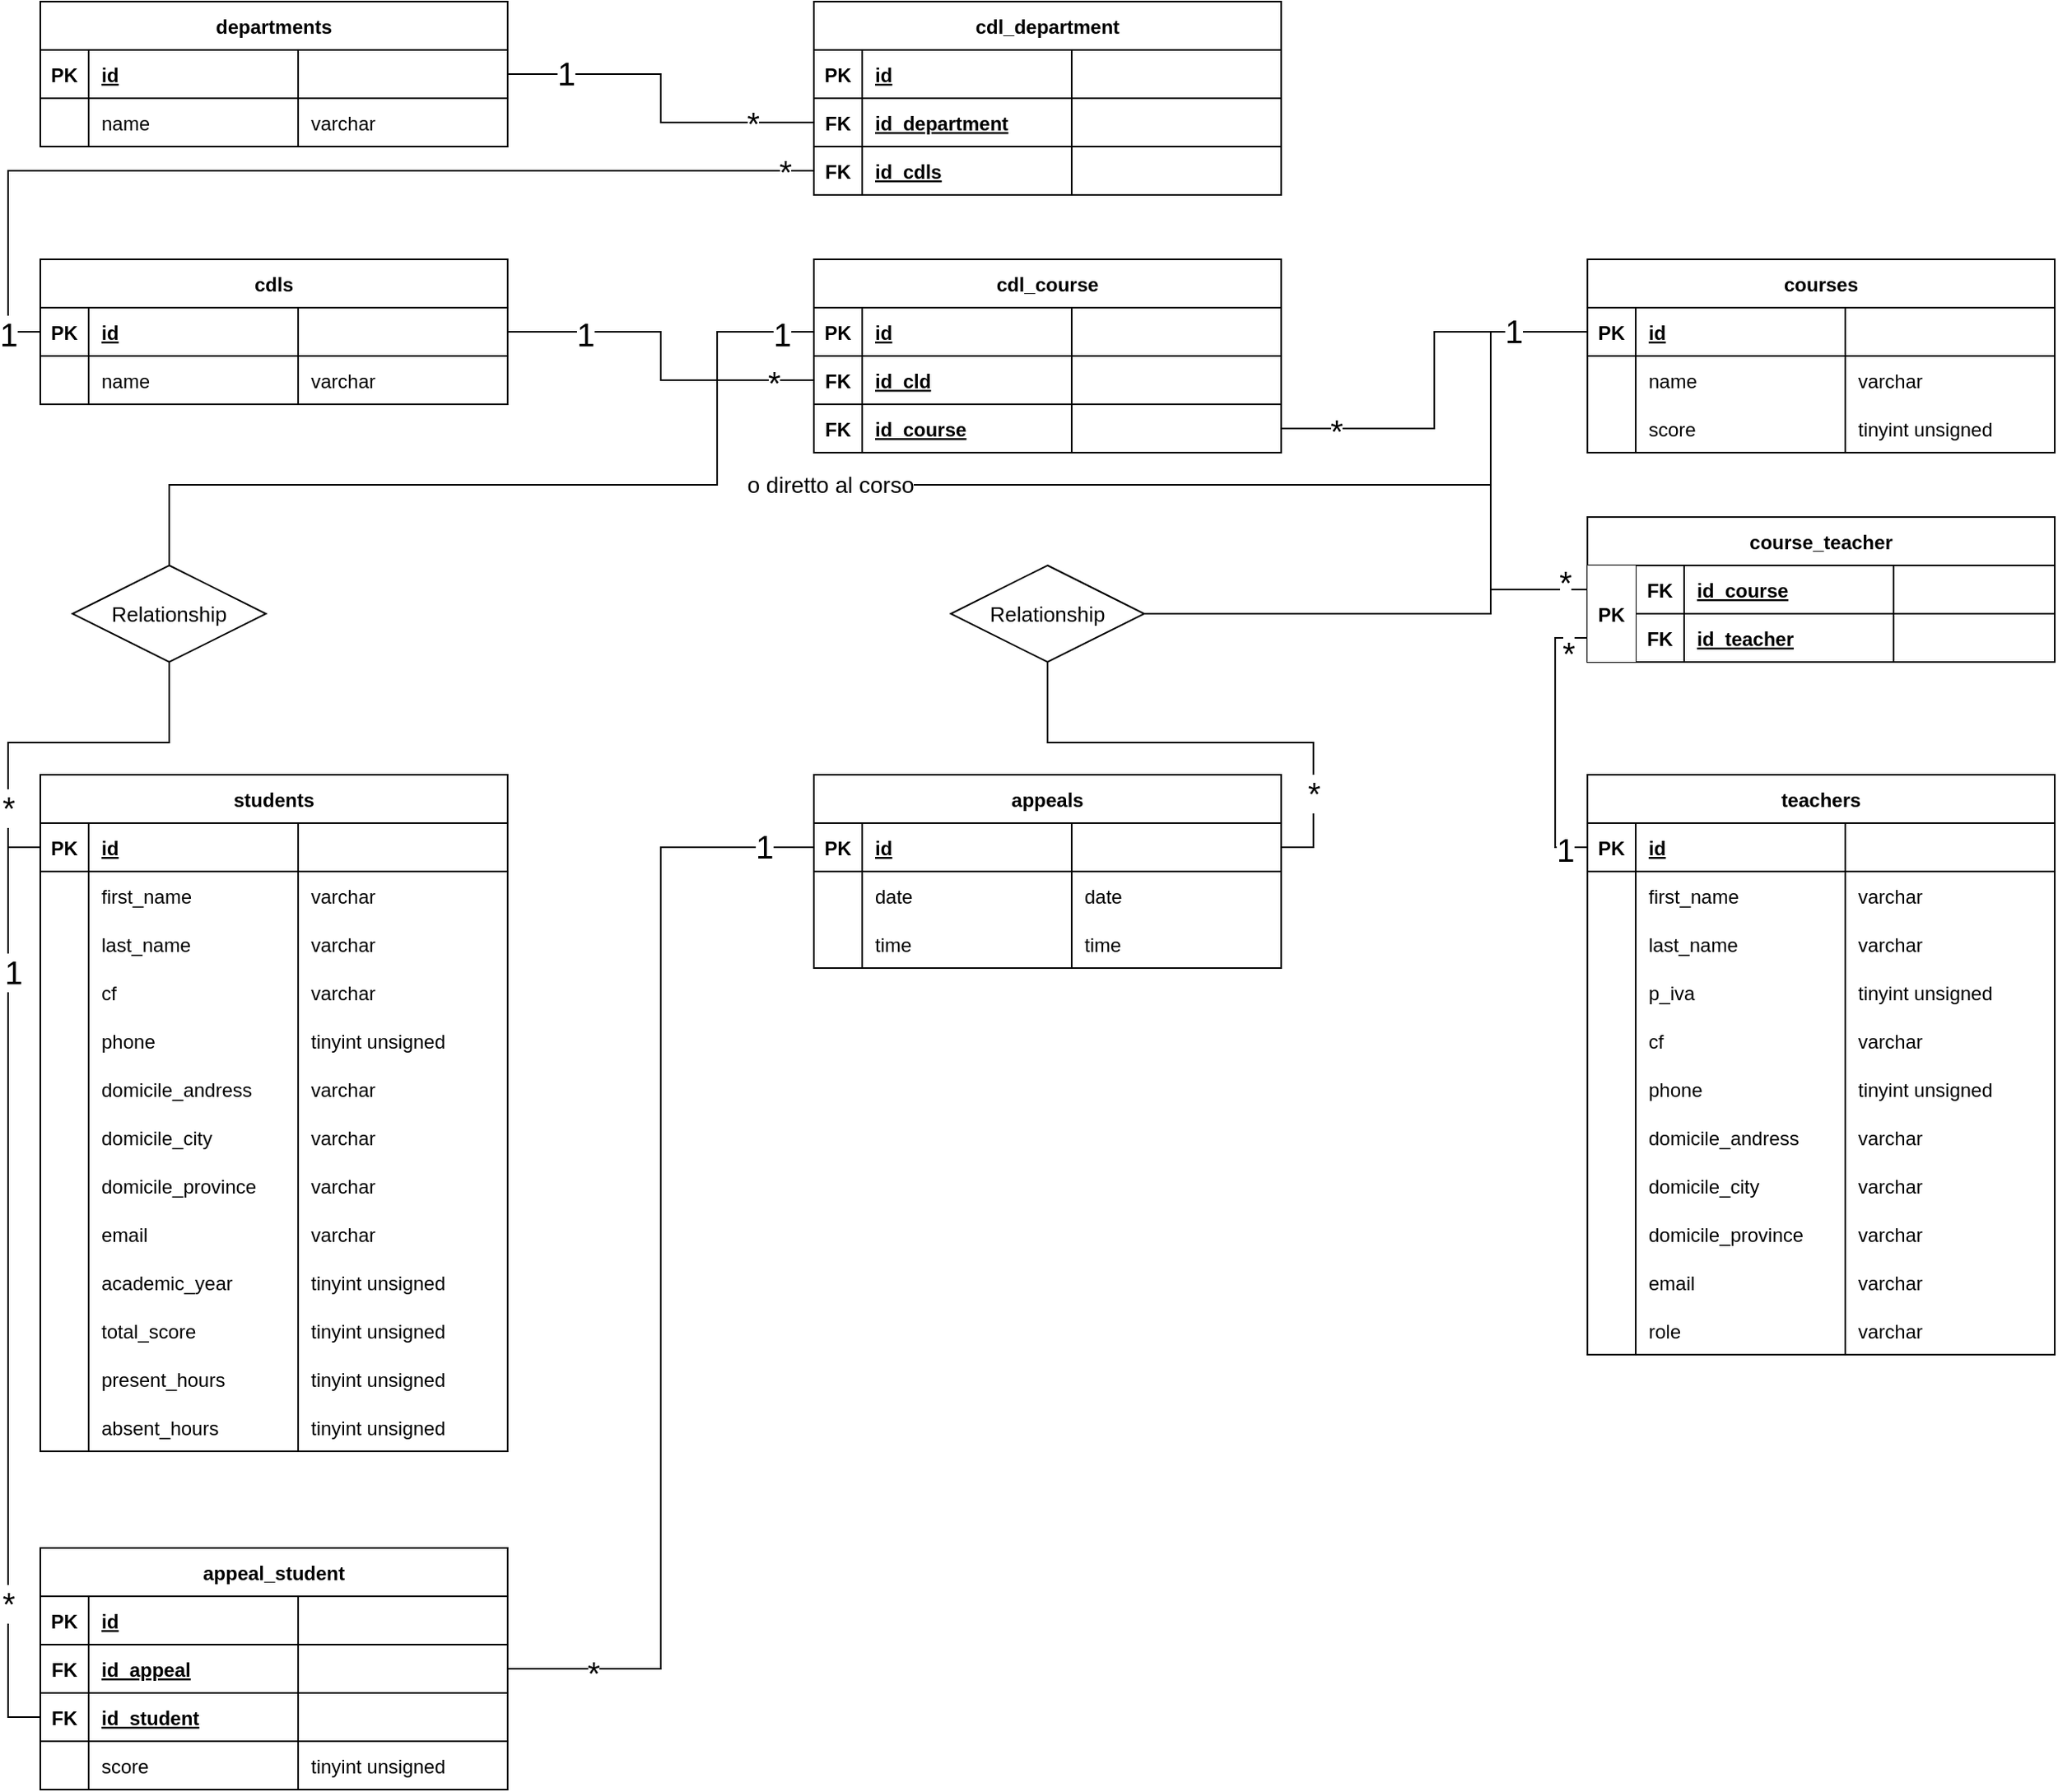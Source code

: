 <mxfile version="20.8.23" type="github">
  <diagram id="R2lEEEUBdFMjLlhIrx00" name="Page-1">
    <mxGraphModel dx="1706" dy="1094" grid="1" gridSize="10" guides="1" tooltips="1" connect="1" arrows="1" fold="1" page="1" pageScale="1" pageWidth="850" pageHeight="1100" math="0" shadow="0" extFonts="Permanent Marker^https://fonts.googleapis.com/css?family=Permanent+Marker">
      <root>
        <mxCell id="0" />
        <mxCell id="1" parent="0" />
        <mxCell id="ccKUjqN4InWW9yw_qrIi-1" value="departments" style="shape=table;startSize=30;container=1;collapsible=1;childLayout=tableLayout;fixedRows=1;rowLines=0;fontStyle=1;align=center;resizeLast=1;" vertex="1" parent="1">
          <mxGeometry x="80" y="40" width="290" height="90" as="geometry" />
        </mxCell>
        <mxCell id="ccKUjqN4InWW9yw_qrIi-2" value="" style="shape=tableRow;horizontal=0;startSize=0;swimlaneHead=0;swimlaneBody=0;fillColor=none;collapsible=0;dropTarget=0;points=[[0,0.5],[1,0.5]];portConstraint=eastwest;top=0;left=0;right=0;bottom=1;" vertex="1" parent="ccKUjqN4InWW9yw_qrIi-1">
          <mxGeometry y="30" width="290" height="30" as="geometry" />
        </mxCell>
        <mxCell id="ccKUjqN4InWW9yw_qrIi-3" value="PK" style="shape=partialRectangle;connectable=0;fillColor=none;top=0;left=0;bottom=0;right=0;fontStyle=1;overflow=hidden;" vertex="1" parent="ccKUjqN4InWW9yw_qrIi-2">
          <mxGeometry width="30" height="30" as="geometry">
            <mxRectangle width="30" height="30" as="alternateBounds" />
          </mxGeometry>
        </mxCell>
        <mxCell id="ccKUjqN4InWW9yw_qrIi-4" value="id" style="shape=partialRectangle;connectable=0;fillColor=none;top=0;left=0;bottom=0;right=0;align=left;spacingLeft=6;fontStyle=5;overflow=hidden;" vertex="1" parent="ccKUjqN4InWW9yw_qrIi-2">
          <mxGeometry x="30" width="130" height="30" as="geometry">
            <mxRectangle width="130" height="30" as="alternateBounds" />
          </mxGeometry>
        </mxCell>
        <mxCell id="ccKUjqN4InWW9yw_qrIi-217" style="shape=partialRectangle;connectable=0;fillColor=none;top=0;left=0;bottom=0;right=0;align=left;spacingLeft=6;fontStyle=5;overflow=hidden;" vertex="1" parent="ccKUjqN4InWW9yw_qrIi-2">
          <mxGeometry x="160" width="130" height="30" as="geometry">
            <mxRectangle width="130" height="30" as="alternateBounds" />
          </mxGeometry>
        </mxCell>
        <mxCell id="ccKUjqN4InWW9yw_qrIi-5" value="" style="shape=tableRow;horizontal=0;startSize=0;swimlaneHead=0;swimlaneBody=0;fillColor=none;collapsible=0;dropTarget=0;points=[[0,0.5],[1,0.5]];portConstraint=eastwest;top=0;left=0;right=0;bottom=0;" vertex="1" parent="ccKUjqN4InWW9yw_qrIi-1">
          <mxGeometry y="60" width="290" height="30" as="geometry" />
        </mxCell>
        <mxCell id="ccKUjqN4InWW9yw_qrIi-6" value="" style="shape=partialRectangle;connectable=0;fillColor=none;top=0;left=0;bottom=0;right=0;editable=1;overflow=hidden;" vertex="1" parent="ccKUjqN4InWW9yw_qrIi-5">
          <mxGeometry width="30" height="30" as="geometry">
            <mxRectangle width="30" height="30" as="alternateBounds" />
          </mxGeometry>
        </mxCell>
        <mxCell id="ccKUjqN4InWW9yw_qrIi-7" value="name" style="shape=partialRectangle;connectable=0;fillColor=none;top=0;left=0;bottom=0;right=0;align=left;spacingLeft=6;overflow=hidden;" vertex="1" parent="ccKUjqN4InWW9yw_qrIi-5">
          <mxGeometry x="30" width="130" height="30" as="geometry">
            <mxRectangle width="130" height="30" as="alternateBounds" />
          </mxGeometry>
        </mxCell>
        <mxCell id="ccKUjqN4InWW9yw_qrIi-218" value="varchar" style="shape=partialRectangle;connectable=0;fillColor=none;top=0;left=0;bottom=0;right=0;align=left;spacingLeft=6;overflow=hidden;" vertex="1" parent="ccKUjqN4InWW9yw_qrIi-5">
          <mxGeometry x="160" width="130" height="30" as="geometry">
            <mxRectangle width="130" height="30" as="alternateBounds" />
          </mxGeometry>
        </mxCell>
        <mxCell id="ccKUjqN4InWW9yw_qrIi-14" value="cdl_department" style="shape=table;startSize=30;container=1;collapsible=1;childLayout=tableLayout;fixedRows=1;rowLines=0;fontStyle=1;align=center;resizeLast=1;" vertex="1" parent="1">
          <mxGeometry x="560" y="40" width="290" height="120" as="geometry" />
        </mxCell>
        <mxCell id="ccKUjqN4InWW9yw_qrIi-140" style="shape=tableRow;horizontal=0;startSize=0;swimlaneHead=0;swimlaneBody=0;fillColor=none;collapsible=0;dropTarget=0;points=[[0,0.5],[1,0.5]];portConstraint=eastwest;top=0;left=0;right=0;bottom=1;" vertex="1" parent="ccKUjqN4InWW9yw_qrIi-14">
          <mxGeometry y="30" width="290" height="30" as="geometry" />
        </mxCell>
        <mxCell id="ccKUjqN4InWW9yw_qrIi-141" value="PK" style="shape=partialRectangle;connectable=0;fillColor=none;top=0;left=0;bottom=0;right=0;fontStyle=1;overflow=hidden;" vertex="1" parent="ccKUjqN4InWW9yw_qrIi-140">
          <mxGeometry width="30" height="30" as="geometry">
            <mxRectangle width="30" height="30" as="alternateBounds" />
          </mxGeometry>
        </mxCell>
        <mxCell id="ccKUjqN4InWW9yw_qrIi-142" value="id" style="shape=partialRectangle;connectable=0;fillColor=none;top=0;left=0;bottom=0;right=0;align=left;spacingLeft=6;fontStyle=5;overflow=hidden;" vertex="1" parent="ccKUjqN4InWW9yw_qrIi-140">
          <mxGeometry x="30" width="130" height="30" as="geometry">
            <mxRectangle width="130" height="30" as="alternateBounds" />
          </mxGeometry>
        </mxCell>
        <mxCell id="ccKUjqN4InWW9yw_qrIi-219" style="shape=partialRectangle;connectable=0;fillColor=none;top=0;left=0;bottom=0;right=0;align=left;spacingLeft=6;fontStyle=5;overflow=hidden;" vertex="1" parent="ccKUjqN4InWW9yw_qrIi-140">
          <mxGeometry x="160" width="130" height="30" as="geometry">
            <mxRectangle width="130" height="30" as="alternateBounds" />
          </mxGeometry>
        </mxCell>
        <mxCell id="ccKUjqN4InWW9yw_qrIi-15" value="" style="shape=tableRow;horizontal=0;startSize=0;swimlaneHead=0;swimlaneBody=0;fillColor=none;collapsible=0;dropTarget=0;points=[[0,0.5],[1,0.5]];portConstraint=eastwest;top=0;left=0;right=0;bottom=1;" vertex="1" parent="ccKUjqN4InWW9yw_qrIi-14">
          <mxGeometry y="60" width="290" height="30" as="geometry" />
        </mxCell>
        <mxCell id="ccKUjqN4InWW9yw_qrIi-16" value="FK" style="shape=partialRectangle;connectable=0;fillColor=none;top=0;left=0;bottom=0;right=0;fontStyle=1;overflow=hidden;" vertex="1" parent="ccKUjqN4InWW9yw_qrIi-15">
          <mxGeometry width="30" height="30" as="geometry">
            <mxRectangle width="30" height="30" as="alternateBounds" />
          </mxGeometry>
        </mxCell>
        <mxCell id="ccKUjqN4InWW9yw_qrIi-17" value="id_department" style="shape=partialRectangle;connectable=0;fillColor=none;top=0;left=0;bottom=0;right=0;align=left;spacingLeft=6;fontStyle=5;overflow=hidden;" vertex="1" parent="ccKUjqN4InWW9yw_qrIi-15">
          <mxGeometry x="30" width="130" height="30" as="geometry">
            <mxRectangle width="130" height="30" as="alternateBounds" />
          </mxGeometry>
        </mxCell>
        <mxCell id="ccKUjqN4InWW9yw_qrIi-220" style="shape=partialRectangle;connectable=0;fillColor=none;top=0;left=0;bottom=0;right=0;align=left;spacingLeft=6;fontStyle=5;overflow=hidden;" vertex="1" parent="ccKUjqN4InWW9yw_qrIi-15">
          <mxGeometry x="160" width="130" height="30" as="geometry">
            <mxRectangle width="130" height="30" as="alternateBounds" />
          </mxGeometry>
        </mxCell>
        <mxCell id="ccKUjqN4InWW9yw_qrIi-18" value="" style="shape=tableRow;horizontal=0;startSize=0;swimlaneHead=0;swimlaneBody=0;fillColor=none;collapsible=0;dropTarget=0;points=[[0,0.5],[1,0.5]];portConstraint=eastwest;top=0;left=0;right=0;bottom=0;" vertex="1" parent="ccKUjqN4InWW9yw_qrIi-14">
          <mxGeometry y="90" width="290" height="30" as="geometry" />
        </mxCell>
        <mxCell id="ccKUjqN4InWW9yw_qrIi-19" value="FK" style="shape=partialRectangle;connectable=0;fillColor=none;top=0;left=0;bottom=0;right=0;editable=1;overflow=hidden;fontStyle=1" vertex="1" parent="ccKUjqN4InWW9yw_qrIi-18">
          <mxGeometry width="30" height="30" as="geometry">
            <mxRectangle width="30" height="30" as="alternateBounds" />
          </mxGeometry>
        </mxCell>
        <mxCell id="ccKUjqN4InWW9yw_qrIi-20" value="id_cdls" style="shape=partialRectangle;connectable=0;fillColor=none;top=0;left=0;bottom=0;right=0;align=left;spacingLeft=6;overflow=hidden;fontStyle=5" vertex="1" parent="ccKUjqN4InWW9yw_qrIi-18">
          <mxGeometry x="30" width="130" height="30" as="geometry">
            <mxRectangle width="130" height="30" as="alternateBounds" />
          </mxGeometry>
        </mxCell>
        <mxCell id="ccKUjqN4InWW9yw_qrIi-221" style="shape=partialRectangle;connectable=0;fillColor=none;top=0;left=0;bottom=0;right=0;align=left;spacingLeft=6;overflow=hidden;fontStyle=5" vertex="1" parent="ccKUjqN4InWW9yw_qrIi-18">
          <mxGeometry x="160" width="130" height="30" as="geometry">
            <mxRectangle width="130" height="30" as="alternateBounds" />
          </mxGeometry>
        </mxCell>
        <mxCell id="ccKUjqN4InWW9yw_qrIi-21" value="cdls" style="shape=table;startSize=30;container=1;collapsible=1;childLayout=tableLayout;fixedRows=1;rowLines=0;fontStyle=1;align=center;resizeLast=1;" vertex="1" parent="1">
          <mxGeometry x="80" y="200" width="290" height="90" as="geometry" />
        </mxCell>
        <mxCell id="ccKUjqN4InWW9yw_qrIi-22" value="" style="shape=tableRow;horizontal=0;startSize=0;swimlaneHead=0;swimlaneBody=0;fillColor=none;collapsible=0;dropTarget=0;points=[[0,0.5],[1,0.5]];portConstraint=eastwest;top=0;left=0;right=0;bottom=1;" vertex="1" parent="ccKUjqN4InWW9yw_qrIi-21">
          <mxGeometry y="30" width="290" height="30" as="geometry" />
        </mxCell>
        <mxCell id="ccKUjqN4InWW9yw_qrIi-23" value="PK" style="shape=partialRectangle;connectable=0;fillColor=none;top=0;left=0;bottom=0;right=0;fontStyle=1;overflow=hidden;" vertex="1" parent="ccKUjqN4InWW9yw_qrIi-22">
          <mxGeometry width="30" height="30" as="geometry">
            <mxRectangle width="30" height="30" as="alternateBounds" />
          </mxGeometry>
        </mxCell>
        <mxCell id="ccKUjqN4InWW9yw_qrIi-24" value="id" style="shape=partialRectangle;connectable=0;fillColor=none;top=0;left=0;bottom=0;right=0;align=left;spacingLeft=6;fontStyle=5;overflow=hidden;" vertex="1" parent="ccKUjqN4InWW9yw_qrIi-22">
          <mxGeometry x="30" width="130" height="30" as="geometry">
            <mxRectangle width="130" height="30" as="alternateBounds" />
          </mxGeometry>
        </mxCell>
        <mxCell id="ccKUjqN4InWW9yw_qrIi-222" style="shape=partialRectangle;connectable=0;fillColor=none;top=0;left=0;bottom=0;right=0;align=left;spacingLeft=6;fontStyle=5;overflow=hidden;" vertex="1" parent="ccKUjqN4InWW9yw_qrIi-22">
          <mxGeometry x="160" width="130" height="30" as="geometry">
            <mxRectangle width="130" height="30" as="alternateBounds" />
          </mxGeometry>
        </mxCell>
        <mxCell id="ccKUjqN4InWW9yw_qrIi-25" value="" style="shape=tableRow;horizontal=0;startSize=0;swimlaneHead=0;swimlaneBody=0;fillColor=none;collapsible=0;dropTarget=0;points=[[0,0.5],[1,0.5]];portConstraint=eastwest;top=0;left=0;right=0;bottom=0;" vertex="1" parent="ccKUjqN4InWW9yw_qrIi-21">
          <mxGeometry y="60" width="290" height="30" as="geometry" />
        </mxCell>
        <mxCell id="ccKUjqN4InWW9yw_qrIi-26" value="" style="shape=partialRectangle;connectable=0;fillColor=none;top=0;left=0;bottom=0;right=0;editable=1;overflow=hidden;" vertex="1" parent="ccKUjqN4InWW9yw_qrIi-25">
          <mxGeometry width="30" height="30" as="geometry">
            <mxRectangle width="30" height="30" as="alternateBounds" />
          </mxGeometry>
        </mxCell>
        <mxCell id="ccKUjqN4InWW9yw_qrIi-27" value="name" style="shape=partialRectangle;connectable=0;fillColor=none;top=0;left=0;bottom=0;right=0;align=left;spacingLeft=6;overflow=hidden;" vertex="1" parent="ccKUjqN4InWW9yw_qrIi-25">
          <mxGeometry x="30" width="130" height="30" as="geometry">
            <mxRectangle width="130" height="30" as="alternateBounds" />
          </mxGeometry>
        </mxCell>
        <mxCell id="ccKUjqN4InWW9yw_qrIi-223" value="varchar" style="shape=partialRectangle;connectable=0;fillColor=none;top=0;left=0;bottom=0;right=0;align=left;spacingLeft=6;overflow=hidden;" vertex="1" parent="ccKUjqN4InWW9yw_qrIi-25">
          <mxGeometry x="160" width="130" height="30" as="geometry">
            <mxRectangle width="130" height="30" as="alternateBounds" />
          </mxGeometry>
        </mxCell>
        <mxCell id="ccKUjqN4InWW9yw_qrIi-28" value="teachers" style="shape=table;startSize=30;container=1;collapsible=1;childLayout=tableLayout;fixedRows=1;rowLines=0;fontStyle=1;align=center;resizeLast=1;" vertex="1" parent="1">
          <mxGeometry x="1040" y="520" width="290" height="360" as="geometry" />
        </mxCell>
        <mxCell id="ccKUjqN4InWW9yw_qrIi-29" value="" style="shape=tableRow;horizontal=0;startSize=0;swimlaneHead=0;swimlaneBody=0;fillColor=none;collapsible=0;dropTarget=0;points=[[0,0.5],[1,0.5]];portConstraint=eastwest;top=0;left=0;right=0;bottom=1;" vertex="1" parent="ccKUjqN4InWW9yw_qrIi-28">
          <mxGeometry y="30" width="290" height="30" as="geometry" />
        </mxCell>
        <mxCell id="ccKUjqN4InWW9yw_qrIi-30" value="PK" style="shape=partialRectangle;connectable=0;fillColor=none;top=0;left=0;bottom=0;right=0;fontStyle=1;overflow=hidden;" vertex="1" parent="ccKUjqN4InWW9yw_qrIi-29">
          <mxGeometry width="30" height="30" as="geometry">
            <mxRectangle width="30" height="30" as="alternateBounds" />
          </mxGeometry>
        </mxCell>
        <mxCell id="ccKUjqN4InWW9yw_qrIi-31" value="id" style="shape=partialRectangle;connectable=0;fillColor=none;top=0;left=0;bottom=0;right=0;align=left;spacingLeft=6;fontStyle=5;overflow=hidden;" vertex="1" parent="ccKUjqN4InWW9yw_qrIi-29">
          <mxGeometry x="30" width="130" height="30" as="geometry">
            <mxRectangle width="130" height="30" as="alternateBounds" />
          </mxGeometry>
        </mxCell>
        <mxCell id="ccKUjqN4InWW9yw_qrIi-235" style="shape=partialRectangle;connectable=0;fillColor=none;top=0;left=0;bottom=0;right=0;align=left;spacingLeft=6;fontStyle=5;overflow=hidden;" vertex="1" parent="ccKUjqN4InWW9yw_qrIi-29">
          <mxGeometry x="160" width="130" height="30" as="geometry">
            <mxRectangle width="130" height="30" as="alternateBounds" />
          </mxGeometry>
        </mxCell>
        <mxCell id="ccKUjqN4InWW9yw_qrIi-32" value="" style="shape=tableRow;horizontal=0;startSize=0;swimlaneHead=0;swimlaneBody=0;fillColor=none;collapsible=0;dropTarget=0;points=[[0,0.5],[1,0.5]];portConstraint=eastwest;top=0;left=0;right=0;bottom=0;" vertex="1" parent="ccKUjqN4InWW9yw_qrIi-28">
          <mxGeometry y="60" width="290" height="30" as="geometry" />
        </mxCell>
        <mxCell id="ccKUjqN4InWW9yw_qrIi-33" value="" style="shape=partialRectangle;connectable=0;fillColor=none;top=0;left=0;bottom=0;right=0;editable=1;overflow=hidden;" vertex="1" parent="ccKUjqN4InWW9yw_qrIi-32">
          <mxGeometry width="30" height="30" as="geometry">
            <mxRectangle width="30" height="30" as="alternateBounds" />
          </mxGeometry>
        </mxCell>
        <mxCell id="ccKUjqN4InWW9yw_qrIi-34" value="first_name" style="shape=partialRectangle;connectable=0;fillColor=none;top=0;left=0;bottom=0;right=0;align=left;spacingLeft=6;overflow=hidden;" vertex="1" parent="ccKUjqN4InWW9yw_qrIi-32">
          <mxGeometry x="30" width="130" height="30" as="geometry">
            <mxRectangle width="130" height="30" as="alternateBounds" />
          </mxGeometry>
        </mxCell>
        <mxCell id="ccKUjqN4InWW9yw_qrIi-236" value="varchar" style="shape=partialRectangle;connectable=0;fillColor=none;top=0;left=0;bottom=0;right=0;align=left;spacingLeft=6;overflow=hidden;" vertex="1" parent="ccKUjqN4InWW9yw_qrIi-32">
          <mxGeometry x="160" width="130" height="30" as="geometry">
            <mxRectangle width="130" height="30" as="alternateBounds" />
          </mxGeometry>
        </mxCell>
        <mxCell id="ccKUjqN4InWW9yw_qrIi-35" style="shape=tableRow;horizontal=0;startSize=0;swimlaneHead=0;swimlaneBody=0;fillColor=none;collapsible=0;dropTarget=0;points=[[0,0.5],[1,0.5]];portConstraint=eastwest;top=0;left=0;right=0;bottom=0;" vertex="1" parent="ccKUjqN4InWW9yw_qrIi-28">
          <mxGeometry y="90" width="290" height="30" as="geometry" />
        </mxCell>
        <mxCell id="ccKUjqN4InWW9yw_qrIi-36" style="shape=partialRectangle;connectable=0;fillColor=none;top=0;left=0;bottom=0;right=0;editable=1;overflow=hidden;" vertex="1" parent="ccKUjqN4InWW9yw_qrIi-35">
          <mxGeometry width="30" height="30" as="geometry">
            <mxRectangle width="30" height="30" as="alternateBounds" />
          </mxGeometry>
        </mxCell>
        <mxCell id="ccKUjqN4InWW9yw_qrIi-37" value="last_name" style="shape=partialRectangle;connectable=0;fillColor=none;top=0;left=0;bottom=0;right=0;align=left;spacingLeft=6;overflow=hidden;" vertex="1" parent="ccKUjqN4InWW9yw_qrIi-35">
          <mxGeometry x="30" width="130" height="30" as="geometry">
            <mxRectangle width="130" height="30" as="alternateBounds" />
          </mxGeometry>
        </mxCell>
        <mxCell id="ccKUjqN4InWW9yw_qrIi-237" value="varchar" style="shape=partialRectangle;connectable=0;fillColor=none;top=0;left=0;bottom=0;right=0;align=left;spacingLeft=6;overflow=hidden;" vertex="1" parent="ccKUjqN4InWW9yw_qrIi-35">
          <mxGeometry x="160" width="130" height="30" as="geometry">
            <mxRectangle width="130" height="30" as="alternateBounds" />
          </mxGeometry>
        </mxCell>
        <mxCell id="ccKUjqN4InWW9yw_qrIi-152" style="shape=tableRow;horizontal=0;startSize=0;swimlaneHead=0;swimlaneBody=0;fillColor=none;collapsible=0;dropTarget=0;points=[[0,0.5],[1,0.5]];portConstraint=eastwest;top=0;left=0;right=0;bottom=0;" vertex="1" parent="ccKUjqN4InWW9yw_qrIi-28">
          <mxGeometry y="120" width="290" height="30" as="geometry" />
        </mxCell>
        <mxCell id="ccKUjqN4InWW9yw_qrIi-153" style="shape=partialRectangle;connectable=0;fillColor=none;top=0;left=0;bottom=0;right=0;editable=1;overflow=hidden;" vertex="1" parent="ccKUjqN4InWW9yw_qrIi-152">
          <mxGeometry width="30" height="30" as="geometry">
            <mxRectangle width="30" height="30" as="alternateBounds" />
          </mxGeometry>
        </mxCell>
        <mxCell id="ccKUjqN4InWW9yw_qrIi-154" value="p_iva" style="shape=partialRectangle;connectable=0;fillColor=none;top=0;left=0;bottom=0;right=0;align=left;spacingLeft=6;overflow=hidden;" vertex="1" parent="ccKUjqN4InWW9yw_qrIi-152">
          <mxGeometry x="30" width="130" height="30" as="geometry">
            <mxRectangle width="130" height="30" as="alternateBounds" />
          </mxGeometry>
        </mxCell>
        <mxCell id="ccKUjqN4InWW9yw_qrIi-238" value="tinyint unsigned" style="shape=partialRectangle;connectable=0;fillColor=none;top=0;left=0;bottom=0;right=0;align=left;spacingLeft=6;overflow=hidden;" vertex="1" parent="ccKUjqN4InWW9yw_qrIi-152">
          <mxGeometry x="160" width="130" height="30" as="geometry">
            <mxRectangle width="130" height="30" as="alternateBounds" />
          </mxGeometry>
        </mxCell>
        <mxCell id="ccKUjqN4InWW9yw_qrIi-149" style="shape=tableRow;horizontal=0;startSize=0;swimlaneHead=0;swimlaneBody=0;fillColor=none;collapsible=0;dropTarget=0;points=[[0,0.5],[1,0.5]];portConstraint=eastwest;top=0;left=0;right=0;bottom=0;" vertex="1" parent="ccKUjqN4InWW9yw_qrIi-28">
          <mxGeometry y="150" width="290" height="30" as="geometry" />
        </mxCell>
        <mxCell id="ccKUjqN4InWW9yw_qrIi-150" style="shape=partialRectangle;connectable=0;fillColor=none;top=0;left=0;bottom=0;right=0;editable=1;overflow=hidden;" vertex="1" parent="ccKUjqN4InWW9yw_qrIi-149">
          <mxGeometry width="30" height="30" as="geometry">
            <mxRectangle width="30" height="30" as="alternateBounds" />
          </mxGeometry>
        </mxCell>
        <mxCell id="ccKUjqN4InWW9yw_qrIi-151" value="cf" style="shape=partialRectangle;connectable=0;fillColor=none;top=0;left=0;bottom=0;right=0;align=left;spacingLeft=6;overflow=hidden;" vertex="1" parent="ccKUjqN4InWW9yw_qrIi-149">
          <mxGeometry x="30" width="130" height="30" as="geometry">
            <mxRectangle width="130" height="30" as="alternateBounds" />
          </mxGeometry>
        </mxCell>
        <mxCell id="ccKUjqN4InWW9yw_qrIi-239" value="varchar" style="shape=partialRectangle;connectable=0;fillColor=none;top=0;left=0;bottom=0;right=0;align=left;spacingLeft=6;overflow=hidden;" vertex="1" parent="ccKUjqN4InWW9yw_qrIi-149">
          <mxGeometry x="160" width="130" height="30" as="geometry">
            <mxRectangle width="130" height="30" as="alternateBounds" />
          </mxGeometry>
        </mxCell>
        <mxCell id="ccKUjqN4InWW9yw_qrIi-146" style="shape=tableRow;horizontal=0;startSize=0;swimlaneHead=0;swimlaneBody=0;fillColor=none;collapsible=0;dropTarget=0;points=[[0,0.5],[1,0.5]];portConstraint=eastwest;top=0;left=0;right=0;bottom=0;" vertex="1" parent="ccKUjqN4InWW9yw_qrIi-28">
          <mxGeometry y="180" width="290" height="30" as="geometry" />
        </mxCell>
        <mxCell id="ccKUjqN4InWW9yw_qrIi-147" style="shape=partialRectangle;connectable=0;fillColor=none;top=0;left=0;bottom=0;right=0;editable=1;overflow=hidden;" vertex="1" parent="ccKUjqN4InWW9yw_qrIi-146">
          <mxGeometry width="30" height="30" as="geometry">
            <mxRectangle width="30" height="30" as="alternateBounds" />
          </mxGeometry>
        </mxCell>
        <mxCell id="ccKUjqN4InWW9yw_qrIi-148" value="phone" style="shape=partialRectangle;connectable=0;fillColor=none;top=0;left=0;bottom=0;right=0;align=left;spacingLeft=6;overflow=hidden;" vertex="1" parent="ccKUjqN4InWW9yw_qrIi-146">
          <mxGeometry x="30" width="130" height="30" as="geometry">
            <mxRectangle width="130" height="30" as="alternateBounds" />
          </mxGeometry>
        </mxCell>
        <mxCell id="ccKUjqN4InWW9yw_qrIi-240" value="tinyint unsigned" style="shape=partialRectangle;connectable=0;fillColor=none;top=0;left=0;bottom=0;right=0;align=left;spacingLeft=6;overflow=hidden;" vertex="1" parent="ccKUjqN4InWW9yw_qrIi-146">
          <mxGeometry x="160" width="130" height="30" as="geometry">
            <mxRectangle width="130" height="30" as="alternateBounds" />
          </mxGeometry>
        </mxCell>
        <mxCell id="ccKUjqN4InWW9yw_qrIi-143" style="shape=tableRow;horizontal=0;startSize=0;swimlaneHead=0;swimlaneBody=0;fillColor=none;collapsible=0;dropTarget=0;points=[[0,0.5],[1,0.5]];portConstraint=eastwest;top=0;left=0;right=0;bottom=0;" vertex="1" parent="ccKUjqN4InWW9yw_qrIi-28">
          <mxGeometry y="210" width="290" height="30" as="geometry" />
        </mxCell>
        <mxCell id="ccKUjqN4InWW9yw_qrIi-144" value="" style="shape=partialRectangle;connectable=0;fillColor=none;top=0;left=0;bottom=0;right=0;editable=1;overflow=hidden;" vertex="1" parent="ccKUjqN4InWW9yw_qrIi-143">
          <mxGeometry width="30" height="30" as="geometry">
            <mxRectangle width="30" height="30" as="alternateBounds" />
          </mxGeometry>
        </mxCell>
        <mxCell id="ccKUjqN4InWW9yw_qrIi-145" value="domicile_andress" style="shape=partialRectangle;connectable=0;fillColor=none;top=0;left=0;bottom=0;right=0;align=left;spacingLeft=6;overflow=hidden;" vertex="1" parent="ccKUjqN4InWW9yw_qrIi-143">
          <mxGeometry x="30" width="130" height="30" as="geometry">
            <mxRectangle width="130" height="30" as="alternateBounds" />
          </mxGeometry>
        </mxCell>
        <mxCell id="ccKUjqN4InWW9yw_qrIi-241" value="varchar" style="shape=partialRectangle;connectable=0;fillColor=none;top=0;left=0;bottom=0;right=0;align=left;spacingLeft=6;overflow=hidden;" vertex="1" parent="ccKUjqN4InWW9yw_qrIi-143">
          <mxGeometry x="160" width="130" height="30" as="geometry">
            <mxRectangle width="130" height="30" as="alternateBounds" />
          </mxGeometry>
        </mxCell>
        <mxCell id="ccKUjqN4InWW9yw_qrIi-176" style="shape=tableRow;horizontal=0;startSize=0;swimlaneHead=0;swimlaneBody=0;fillColor=none;collapsible=0;dropTarget=0;points=[[0,0.5],[1,0.5]];portConstraint=eastwest;top=0;left=0;right=0;bottom=0;" vertex="1" parent="ccKUjqN4InWW9yw_qrIi-28">
          <mxGeometry y="240" width="290" height="30" as="geometry" />
        </mxCell>
        <mxCell id="ccKUjqN4InWW9yw_qrIi-177" style="shape=partialRectangle;connectable=0;fillColor=none;top=0;left=0;bottom=0;right=0;editable=1;overflow=hidden;" vertex="1" parent="ccKUjqN4InWW9yw_qrIi-176">
          <mxGeometry width="30" height="30" as="geometry">
            <mxRectangle width="30" height="30" as="alternateBounds" />
          </mxGeometry>
        </mxCell>
        <mxCell id="ccKUjqN4InWW9yw_qrIi-178" value="domicile_city" style="shape=partialRectangle;connectable=0;fillColor=none;top=0;left=0;bottom=0;right=0;align=left;spacingLeft=6;overflow=hidden;" vertex="1" parent="ccKUjqN4InWW9yw_qrIi-176">
          <mxGeometry x="30" width="130" height="30" as="geometry">
            <mxRectangle width="130" height="30" as="alternateBounds" />
          </mxGeometry>
        </mxCell>
        <mxCell id="ccKUjqN4InWW9yw_qrIi-242" value="varchar" style="shape=partialRectangle;connectable=0;fillColor=none;top=0;left=0;bottom=0;right=0;align=left;spacingLeft=6;overflow=hidden;" vertex="1" parent="ccKUjqN4InWW9yw_qrIi-176">
          <mxGeometry x="160" width="130" height="30" as="geometry">
            <mxRectangle width="130" height="30" as="alternateBounds" />
          </mxGeometry>
        </mxCell>
        <mxCell id="ccKUjqN4InWW9yw_qrIi-185" style="shape=tableRow;horizontal=0;startSize=0;swimlaneHead=0;swimlaneBody=0;fillColor=none;collapsible=0;dropTarget=0;points=[[0,0.5],[1,0.5]];portConstraint=eastwest;top=0;left=0;right=0;bottom=0;" vertex="1" parent="ccKUjqN4InWW9yw_qrIi-28">
          <mxGeometry y="270" width="290" height="30" as="geometry" />
        </mxCell>
        <mxCell id="ccKUjqN4InWW9yw_qrIi-186" style="shape=partialRectangle;connectable=0;fillColor=none;top=0;left=0;bottom=0;right=0;editable=1;overflow=hidden;" vertex="1" parent="ccKUjqN4InWW9yw_qrIi-185">
          <mxGeometry width="30" height="30" as="geometry">
            <mxRectangle width="30" height="30" as="alternateBounds" />
          </mxGeometry>
        </mxCell>
        <mxCell id="ccKUjqN4InWW9yw_qrIi-187" value="domicile_province" style="shape=partialRectangle;connectable=0;fillColor=none;top=0;left=0;bottom=0;right=0;align=left;spacingLeft=6;overflow=hidden;" vertex="1" parent="ccKUjqN4InWW9yw_qrIi-185">
          <mxGeometry x="30" width="130" height="30" as="geometry">
            <mxRectangle width="130" height="30" as="alternateBounds" />
          </mxGeometry>
        </mxCell>
        <mxCell id="ccKUjqN4InWW9yw_qrIi-243" value="varchar" style="shape=partialRectangle;connectable=0;fillColor=none;top=0;left=0;bottom=0;right=0;align=left;spacingLeft=6;overflow=hidden;" vertex="1" parent="ccKUjqN4InWW9yw_qrIi-185">
          <mxGeometry x="160" width="130" height="30" as="geometry">
            <mxRectangle width="130" height="30" as="alternateBounds" />
          </mxGeometry>
        </mxCell>
        <mxCell id="ccKUjqN4InWW9yw_qrIi-155" style="shape=tableRow;horizontal=0;startSize=0;swimlaneHead=0;swimlaneBody=0;fillColor=none;collapsible=0;dropTarget=0;points=[[0,0.5],[1,0.5]];portConstraint=eastwest;top=0;left=0;right=0;bottom=0;" vertex="1" parent="ccKUjqN4InWW9yw_qrIi-28">
          <mxGeometry y="300" width="290" height="30" as="geometry" />
        </mxCell>
        <mxCell id="ccKUjqN4InWW9yw_qrIi-156" style="shape=partialRectangle;connectable=0;fillColor=none;top=0;left=0;bottom=0;right=0;editable=1;overflow=hidden;" vertex="1" parent="ccKUjqN4InWW9yw_qrIi-155">
          <mxGeometry width="30" height="30" as="geometry">
            <mxRectangle width="30" height="30" as="alternateBounds" />
          </mxGeometry>
        </mxCell>
        <mxCell id="ccKUjqN4InWW9yw_qrIi-157" value="email" style="shape=partialRectangle;connectable=0;fillColor=none;top=0;left=0;bottom=0;right=0;align=left;spacingLeft=6;overflow=hidden;" vertex="1" parent="ccKUjqN4InWW9yw_qrIi-155">
          <mxGeometry x="30" width="130" height="30" as="geometry">
            <mxRectangle width="130" height="30" as="alternateBounds" />
          </mxGeometry>
        </mxCell>
        <mxCell id="ccKUjqN4InWW9yw_qrIi-244" value="varchar" style="shape=partialRectangle;connectable=0;fillColor=none;top=0;left=0;bottom=0;right=0;align=left;spacingLeft=6;overflow=hidden;" vertex="1" parent="ccKUjqN4InWW9yw_qrIi-155">
          <mxGeometry x="160" width="130" height="30" as="geometry">
            <mxRectangle width="130" height="30" as="alternateBounds" />
          </mxGeometry>
        </mxCell>
        <mxCell id="ccKUjqN4InWW9yw_qrIi-158" style="shape=tableRow;horizontal=0;startSize=0;swimlaneHead=0;swimlaneBody=0;fillColor=none;collapsible=0;dropTarget=0;points=[[0,0.5],[1,0.5]];portConstraint=eastwest;top=0;left=0;right=0;bottom=0;" vertex="1" parent="ccKUjqN4InWW9yw_qrIi-28">
          <mxGeometry y="330" width="290" height="30" as="geometry" />
        </mxCell>
        <mxCell id="ccKUjqN4InWW9yw_qrIi-159" style="shape=partialRectangle;connectable=0;fillColor=none;top=0;left=0;bottom=0;right=0;editable=1;overflow=hidden;" vertex="1" parent="ccKUjqN4InWW9yw_qrIi-158">
          <mxGeometry width="30" height="30" as="geometry">
            <mxRectangle width="30" height="30" as="alternateBounds" />
          </mxGeometry>
        </mxCell>
        <mxCell id="ccKUjqN4InWW9yw_qrIi-160" value="role" style="shape=partialRectangle;connectable=0;fillColor=none;top=0;left=0;bottom=0;right=0;align=left;spacingLeft=6;overflow=hidden;" vertex="1" parent="ccKUjqN4InWW9yw_qrIi-158">
          <mxGeometry x="30" width="130" height="30" as="geometry">
            <mxRectangle width="130" height="30" as="alternateBounds" />
          </mxGeometry>
        </mxCell>
        <mxCell id="ccKUjqN4InWW9yw_qrIi-245" value="varchar" style="shape=partialRectangle;connectable=0;fillColor=none;top=0;left=0;bottom=0;right=0;align=left;spacingLeft=6;overflow=hidden;" vertex="1" parent="ccKUjqN4InWW9yw_qrIi-158">
          <mxGeometry x="160" width="130" height="30" as="geometry">
            <mxRectangle width="130" height="30" as="alternateBounds" />
          </mxGeometry>
        </mxCell>
        <mxCell id="ccKUjqN4InWW9yw_qrIi-38" value="students" style="shape=table;startSize=30;container=1;collapsible=1;childLayout=tableLayout;fixedRows=1;rowLines=0;fontStyle=1;align=center;resizeLast=1;" vertex="1" parent="1">
          <mxGeometry x="80" y="520" width="290" height="420" as="geometry" />
        </mxCell>
        <mxCell id="ccKUjqN4InWW9yw_qrIi-39" value="" style="shape=tableRow;horizontal=0;startSize=0;swimlaneHead=0;swimlaneBody=0;fillColor=none;collapsible=0;dropTarget=0;points=[[0,0.5],[1,0.5]];portConstraint=eastwest;top=0;left=0;right=0;bottom=1;" vertex="1" parent="ccKUjqN4InWW9yw_qrIi-38">
          <mxGeometry y="30" width="290" height="30" as="geometry" />
        </mxCell>
        <mxCell id="ccKUjqN4InWW9yw_qrIi-40" value="PK" style="shape=partialRectangle;connectable=0;fillColor=none;top=0;left=0;bottom=0;right=0;fontStyle=1;overflow=hidden;" vertex="1" parent="ccKUjqN4InWW9yw_qrIi-39">
          <mxGeometry width="30" height="30" as="geometry">
            <mxRectangle width="30" height="30" as="alternateBounds" />
          </mxGeometry>
        </mxCell>
        <mxCell id="ccKUjqN4InWW9yw_qrIi-41" value="id" style="shape=partialRectangle;connectable=0;fillColor=none;top=0;left=0;bottom=0;right=0;align=left;spacingLeft=6;fontStyle=5;overflow=hidden;" vertex="1" parent="ccKUjqN4InWW9yw_qrIi-39">
          <mxGeometry x="30" width="130" height="30" as="geometry">
            <mxRectangle width="130" height="30" as="alternateBounds" />
          </mxGeometry>
        </mxCell>
        <mxCell id="ccKUjqN4InWW9yw_qrIi-249" style="shape=partialRectangle;connectable=0;fillColor=none;top=0;left=0;bottom=0;right=0;align=left;spacingLeft=6;fontStyle=5;overflow=hidden;" vertex="1" parent="ccKUjqN4InWW9yw_qrIi-39">
          <mxGeometry x="160" width="130" height="30" as="geometry">
            <mxRectangle width="130" height="30" as="alternateBounds" />
          </mxGeometry>
        </mxCell>
        <mxCell id="ccKUjqN4InWW9yw_qrIi-42" value="" style="shape=tableRow;horizontal=0;startSize=0;swimlaneHead=0;swimlaneBody=0;fillColor=none;collapsible=0;dropTarget=0;points=[[0,0.5],[1,0.5]];portConstraint=eastwest;top=0;left=0;right=0;bottom=0;" vertex="1" parent="ccKUjqN4InWW9yw_qrIi-38">
          <mxGeometry y="60" width="290" height="30" as="geometry" />
        </mxCell>
        <mxCell id="ccKUjqN4InWW9yw_qrIi-43" value="" style="shape=partialRectangle;connectable=0;fillColor=none;top=0;left=0;bottom=0;right=0;editable=1;overflow=hidden;" vertex="1" parent="ccKUjqN4InWW9yw_qrIi-42">
          <mxGeometry width="30" height="30" as="geometry">
            <mxRectangle width="30" height="30" as="alternateBounds" />
          </mxGeometry>
        </mxCell>
        <mxCell id="ccKUjqN4InWW9yw_qrIi-44" value="first_name" style="shape=partialRectangle;connectable=0;fillColor=none;top=0;left=0;bottom=0;right=0;align=left;spacingLeft=6;overflow=hidden;" vertex="1" parent="ccKUjqN4InWW9yw_qrIi-42">
          <mxGeometry x="30" width="130" height="30" as="geometry">
            <mxRectangle width="130" height="30" as="alternateBounds" />
          </mxGeometry>
        </mxCell>
        <mxCell id="ccKUjqN4InWW9yw_qrIi-250" value="varchar" style="shape=partialRectangle;connectable=0;fillColor=none;top=0;left=0;bottom=0;right=0;align=left;spacingLeft=6;overflow=hidden;" vertex="1" parent="ccKUjqN4InWW9yw_qrIi-42">
          <mxGeometry x="160" width="130" height="30" as="geometry">
            <mxRectangle width="130" height="30" as="alternateBounds" />
          </mxGeometry>
        </mxCell>
        <mxCell id="ccKUjqN4InWW9yw_qrIi-99" style="shape=tableRow;horizontal=0;startSize=0;swimlaneHead=0;swimlaneBody=0;fillColor=none;collapsible=0;dropTarget=0;points=[[0,0.5],[1,0.5]];portConstraint=eastwest;top=0;left=0;right=0;bottom=0;" vertex="1" parent="ccKUjqN4InWW9yw_qrIi-38">
          <mxGeometry y="90" width="290" height="30" as="geometry" />
        </mxCell>
        <mxCell id="ccKUjqN4InWW9yw_qrIi-100" style="shape=partialRectangle;connectable=0;fillColor=none;top=0;left=0;bottom=0;right=0;editable=1;overflow=hidden;" vertex="1" parent="ccKUjqN4InWW9yw_qrIi-99">
          <mxGeometry width="30" height="30" as="geometry">
            <mxRectangle width="30" height="30" as="alternateBounds" />
          </mxGeometry>
        </mxCell>
        <mxCell id="ccKUjqN4InWW9yw_qrIi-101" value="last_name" style="shape=partialRectangle;connectable=0;fillColor=none;top=0;left=0;bottom=0;right=0;align=left;spacingLeft=6;overflow=hidden;" vertex="1" parent="ccKUjqN4InWW9yw_qrIi-99">
          <mxGeometry x="30" width="130" height="30" as="geometry">
            <mxRectangle width="130" height="30" as="alternateBounds" />
          </mxGeometry>
        </mxCell>
        <mxCell id="ccKUjqN4InWW9yw_qrIi-251" value="varchar" style="shape=partialRectangle;connectable=0;fillColor=none;top=0;left=0;bottom=0;right=0;align=left;spacingLeft=6;overflow=hidden;" vertex="1" parent="ccKUjqN4InWW9yw_qrIi-99">
          <mxGeometry x="160" width="130" height="30" as="geometry">
            <mxRectangle width="130" height="30" as="alternateBounds" />
          </mxGeometry>
        </mxCell>
        <mxCell id="ccKUjqN4InWW9yw_qrIi-173" style="shape=tableRow;horizontal=0;startSize=0;swimlaneHead=0;swimlaneBody=0;fillColor=none;collapsible=0;dropTarget=0;points=[[0,0.5],[1,0.5]];portConstraint=eastwest;top=0;left=0;right=0;bottom=0;" vertex="1" parent="ccKUjqN4InWW9yw_qrIi-38">
          <mxGeometry y="120" width="290" height="30" as="geometry" />
        </mxCell>
        <mxCell id="ccKUjqN4InWW9yw_qrIi-174" style="shape=partialRectangle;connectable=0;fillColor=none;top=0;left=0;bottom=0;right=0;editable=1;overflow=hidden;" vertex="1" parent="ccKUjqN4InWW9yw_qrIi-173">
          <mxGeometry width="30" height="30" as="geometry">
            <mxRectangle width="30" height="30" as="alternateBounds" />
          </mxGeometry>
        </mxCell>
        <mxCell id="ccKUjqN4InWW9yw_qrIi-175" value="cf" style="shape=partialRectangle;connectable=0;fillColor=none;top=0;left=0;bottom=0;right=0;align=left;spacingLeft=6;overflow=hidden;" vertex="1" parent="ccKUjqN4InWW9yw_qrIi-173">
          <mxGeometry x="30" width="130" height="30" as="geometry">
            <mxRectangle width="130" height="30" as="alternateBounds" />
          </mxGeometry>
        </mxCell>
        <mxCell id="ccKUjqN4InWW9yw_qrIi-252" value="varchar" style="shape=partialRectangle;connectable=0;fillColor=none;top=0;left=0;bottom=0;right=0;align=left;spacingLeft=6;overflow=hidden;" vertex="1" parent="ccKUjqN4InWW9yw_qrIi-173">
          <mxGeometry x="160" width="130" height="30" as="geometry">
            <mxRectangle width="130" height="30" as="alternateBounds" />
          </mxGeometry>
        </mxCell>
        <mxCell id="ccKUjqN4InWW9yw_qrIi-170" style="shape=tableRow;horizontal=0;startSize=0;swimlaneHead=0;swimlaneBody=0;fillColor=none;collapsible=0;dropTarget=0;points=[[0,0.5],[1,0.5]];portConstraint=eastwest;top=0;left=0;right=0;bottom=0;" vertex="1" parent="ccKUjqN4InWW9yw_qrIi-38">
          <mxGeometry y="150" width="290" height="30" as="geometry" />
        </mxCell>
        <mxCell id="ccKUjqN4InWW9yw_qrIi-171" style="shape=partialRectangle;connectable=0;fillColor=none;top=0;left=0;bottom=0;right=0;editable=1;overflow=hidden;" vertex="1" parent="ccKUjqN4InWW9yw_qrIi-170">
          <mxGeometry width="30" height="30" as="geometry">
            <mxRectangle width="30" height="30" as="alternateBounds" />
          </mxGeometry>
        </mxCell>
        <mxCell id="ccKUjqN4InWW9yw_qrIi-172" value="phone" style="shape=partialRectangle;connectable=0;fillColor=none;top=0;left=0;bottom=0;right=0;align=left;spacingLeft=6;overflow=hidden;" vertex="1" parent="ccKUjqN4InWW9yw_qrIi-170">
          <mxGeometry x="30" width="130" height="30" as="geometry">
            <mxRectangle width="130" height="30" as="alternateBounds" />
          </mxGeometry>
        </mxCell>
        <mxCell id="ccKUjqN4InWW9yw_qrIi-253" value="tinyint unsigned" style="shape=partialRectangle;connectable=0;fillColor=none;top=0;left=0;bottom=0;right=0;align=left;spacingLeft=6;overflow=hidden;" vertex="1" parent="ccKUjqN4InWW9yw_qrIi-170">
          <mxGeometry x="160" width="130" height="30" as="geometry">
            <mxRectangle width="130" height="30" as="alternateBounds" />
          </mxGeometry>
        </mxCell>
        <mxCell id="ccKUjqN4InWW9yw_qrIi-167" style="shape=tableRow;horizontal=0;startSize=0;swimlaneHead=0;swimlaneBody=0;fillColor=none;collapsible=0;dropTarget=0;points=[[0,0.5],[1,0.5]];portConstraint=eastwest;top=0;left=0;right=0;bottom=0;" vertex="1" parent="ccKUjqN4InWW9yw_qrIi-38">
          <mxGeometry y="180" width="290" height="30" as="geometry" />
        </mxCell>
        <mxCell id="ccKUjqN4InWW9yw_qrIi-168" style="shape=partialRectangle;connectable=0;fillColor=none;top=0;left=0;bottom=0;right=0;editable=1;overflow=hidden;" vertex="1" parent="ccKUjqN4InWW9yw_qrIi-167">
          <mxGeometry width="30" height="30" as="geometry">
            <mxRectangle width="30" height="30" as="alternateBounds" />
          </mxGeometry>
        </mxCell>
        <mxCell id="ccKUjqN4InWW9yw_qrIi-169" value="domicile_andress" style="shape=partialRectangle;connectable=0;fillColor=none;top=0;left=0;bottom=0;right=0;align=left;spacingLeft=6;overflow=hidden;" vertex="1" parent="ccKUjqN4InWW9yw_qrIi-167">
          <mxGeometry x="30" width="130" height="30" as="geometry">
            <mxRectangle width="130" height="30" as="alternateBounds" />
          </mxGeometry>
        </mxCell>
        <mxCell id="ccKUjqN4InWW9yw_qrIi-254" value="varchar" style="shape=partialRectangle;connectable=0;fillColor=none;top=0;left=0;bottom=0;right=0;align=left;spacingLeft=6;overflow=hidden;" vertex="1" parent="ccKUjqN4InWW9yw_qrIi-167">
          <mxGeometry x="160" width="130" height="30" as="geometry">
            <mxRectangle width="130" height="30" as="alternateBounds" />
          </mxGeometry>
        </mxCell>
        <mxCell id="ccKUjqN4InWW9yw_qrIi-182" style="shape=tableRow;horizontal=0;startSize=0;swimlaneHead=0;swimlaneBody=0;fillColor=none;collapsible=0;dropTarget=0;points=[[0,0.5],[1,0.5]];portConstraint=eastwest;top=0;left=0;right=0;bottom=0;" vertex="1" parent="ccKUjqN4InWW9yw_qrIi-38">
          <mxGeometry y="210" width="290" height="30" as="geometry" />
        </mxCell>
        <mxCell id="ccKUjqN4InWW9yw_qrIi-183" style="shape=partialRectangle;connectable=0;fillColor=none;top=0;left=0;bottom=0;right=0;editable=1;overflow=hidden;" vertex="1" parent="ccKUjqN4InWW9yw_qrIi-182">
          <mxGeometry width="30" height="30" as="geometry">
            <mxRectangle width="30" height="30" as="alternateBounds" />
          </mxGeometry>
        </mxCell>
        <mxCell id="ccKUjqN4InWW9yw_qrIi-184" value="domicile_city" style="shape=partialRectangle;connectable=0;fillColor=none;top=0;left=0;bottom=0;right=0;align=left;spacingLeft=6;overflow=hidden;" vertex="1" parent="ccKUjqN4InWW9yw_qrIi-182">
          <mxGeometry x="30" width="130" height="30" as="geometry">
            <mxRectangle width="130" height="30" as="alternateBounds" />
          </mxGeometry>
        </mxCell>
        <mxCell id="ccKUjqN4InWW9yw_qrIi-255" value="varchar" style="shape=partialRectangle;connectable=0;fillColor=none;top=0;left=0;bottom=0;right=0;align=left;spacingLeft=6;overflow=hidden;" vertex="1" parent="ccKUjqN4InWW9yw_qrIi-182">
          <mxGeometry x="160" width="130" height="30" as="geometry">
            <mxRectangle width="130" height="30" as="alternateBounds" />
          </mxGeometry>
        </mxCell>
        <mxCell id="ccKUjqN4InWW9yw_qrIi-179" style="shape=tableRow;horizontal=0;startSize=0;swimlaneHead=0;swimlaneBody=0;fillColor=none;collapsible=0;dropTarget=0;points=[[0,0.5],[1,0.5]];portConstraint=eastwest;top=0;left=0;right=0;bottom=0;" vertex="1" parent="ccKUjqN4InWW9yw_qrIi-38">
          <mxGeometry y="240" width="290" height="30" as="geometry" />
        </mxCell>
        <mxCell id="ccKUjqN4InWW9yw_qrIi-180" style="shape=partialRectangle;connectable=0;fillColor=none;top=0;left=0;bottom=0;right=0;editable=1;overflow=hidden;" vertex="1" parent="ccKUjqN4InWW9yw_qrIi-179">
          <mxGeometry width="30" height="30" as="geometry">
            <mxRectangle width="30" height="30" as="alternateBounds" />
          </mxGeometry>
        </mxCell>
        <mxCell id="ccKUjqN4InWW9yw_qrIi-181" value="domicile_province" style="shape=partialRectangle;connectable=0;fillColor=none;top=0;left=0;bottom=0;right=0;align=left;spacingLeft=6;overflow=hidden;" vertex="1" parent="ccKUjqN4InWW9yw_qrIi-179">
          <mxGeometry x="30" width="130" height="30" as="geometry">
            <mxRectangle width="130" height="30" as="alternateBounds" />
          </mxGeometry>
        </mxCell>
        <mxCell id="ccKUjqN4InWW9yw_qrIi-256" value="varchar" style="shape=partialRectangle;connectable=0;fillColor=none;top=0;left=0;bottom=0;right=0;align=left;spacingLeft=6;overflow=hidden;" vertex="1" parent="ccKUjqN4InWW9yw_qrIi-179">
          <mxGeometry x="160" width="130" height="30" as="geometry">
            <mxRectangle width="130" height="30" as="alternateBounds" />
          </mxGeometry>
        </mxCell>
        <mxCell id="ccKUjqN4InWW9yw_qrIi-164" style="shape=tableRow;horizontal=0;startSize=0;swimlaneHead=0;swimlaneBody=0;fillColor=none;collapsible=0;dropTarget=0;points=[[0,0.5],[1,0.5]];portConstraint=eastwest;top=0;left=0;right=0;bottom=0;" vertex="1" parent="ccKUjqN4InWW9yw_qrIi-38">
          <mxGeometry y="270" width="290" height="30" as="geometry" />
        </mxCell>
        <mxCell id="ccKUjqN4InWW9yw_qrIi-165" style="shape=partialRectangle;connectable=0;fillColor=none;top=0;left=0;bottom=0;right=0;editable=1;overflow=hidden;" vertex="1" parent="ccKUjqN4InWW9yw_qrIi-164">
          <mxGeometry width="30" height="30" as="geometry">
            <mxRectangle width="30" height="30" as="alternateBounds" />
          </mxGeometry>
        </mxCell>
        <mxCell id="ccKUjqN4InWW9yw_qrIi-166" value="email" style="shape=partialRectangle;connectable=0;fillColor=none;top=0;left=0;bottom=0;right=0;align=left;spacingLeft=6;overflow=hidden;" vertex="1" parent="ccKUjqN4InWW9yw_qrIi-164">
          <mxGeometry x="30" width="130" height="30" as="geometry">
            <mxRectangle width="130" height="30" as="alternateBounds" />
          </mxGeometry>
        </mxCell>
        <mxCell id="ccKUjqN4InWW9yw_qrIi-257" value="varchar" style="shape=partialRectangle;connectable=0;fillColor=none;top=0;left=0;bottom=0;right=0;align=left;spacingLeft=6;overflow=hidden;" vertex="1" parent="ccKUjqN4InWW9yw_qrIi-164">
          <mxGeometry x="160" width="130" height="30" as="geometry">
            <mxRectangle width="130" height="30" as="alternateBounds" />
          </mxGeometry>
        </mxCell>
        <mxCell id="ccKUjqN4InWW9yw_qrIi-161" style="shape=tableRow;horizontal=0;startSize=0;swimlaneHead=0;swimlaneBody=0;fillColor=none;collapsible=0;dropTarget=0;points=[[0,0.5],[1,0.5]];portConstraint=eastwest;top=0;left=0;right=0;bottom=0;" vertex="1" parent="ccKUjqN4InWW9yw_qrIi-38">
          <mxGeometry y="300" width="290" height="30" as="geometry" />
        </mxCell>
        <mxCell id="ccKUjqN4InWW9yw_qrIi-162" style="shape=partialRectangle;connectable=0;fillColor=none;top=0;left=0;bottom=0;right=0;editable=1;overflow=hidden;" vertex="1" parent="ccKUjqN4InWW9yw_qrIi-161">
          <mxGeometry width="30" height="30" as="geometry">
            <mxRectangle width="30" height="30" as="alternateBounds" />
          </mxGeometry>
        </mxCell>
        <mxCell id="ccKUjqN4InWW9yw_qrIi-163" value="academic_year" style="shape=partialRectangle;connectable=0;fillColor=none;top=0;left=0;bottom=0;right=0;align=left;spacingLeft=6;overflow=hidden;" vertex="1" parent="ccKUjqN4InWW9yw_qrIi-161">
          <mxGeometry x="30" width="130" height="30" as="geometry">
            <mxRectangle width="130" height="30" as="alternateBounds" />
          </mxGeometry>
        </mxCell>
        <mxCell id="ccKUjqN4InWW9yw_qrIi-258" value="tinyint unsigned" style="shape=partialRectangle;connectable=0;fillColor=none;top=0;left=0;bottom=0;right=0;align=left;spacingLeft=6;overflow=hidden;" vertex="1" parent="ccKUjqN4InWW9yw_qrIi-161">
          <mxGeometry x="160" width="130" height="30" as="geometry">
            <mxRectangle width="130" height="30" as="alternateBounds" />
          </mxGeometry>
        </mxCell>
        <mxCell id="ccKUjqN4InWW9yw_qrIi-208" style="shape=tableRow;horizontal=0;startSize=0;swimlaneHead=0;swimlaneBody=0;fillColor=none;collapsible=0;dropTarget=0;points=[[0,0.5],[1,0.5]];portConstraint=eastwest;top=0;left=0;right=0;bottom=0;" vertex="1" parent="ccKUjqN4InWW9yw_qrIi-38">
          <mxGeometry y="330" width="290" height="30" as="geometry" />
        </mxCell>
        <mxCell id="ccKUjqN4InWW9yw_qrIi-209" style="shape=partialRectangle;connectable=0;fillColor=none;top=0;left=0;bottom=0;right=0;editable=1;overflow=hidden;" vertex="1" parent="ccKUjqN4InWW9yw_qrIi-208">
          <mxGeometry width="30" height="30" as="geometry">
            <mxRectangle width="30" height="30" as="alternateBounds" />
          </mxGeometry>
        </mxCell>
        <mxCell id="ccKUjqN4InWW9yw_qrIi-210" value="total_score" style="shape=partialRectangle;connectable=0;fillColor=none;top=0;left=0;bottom=0;right=0;align=left;spacingLeft=6;overflow=hidden;" vertex="1" parent="ccKUjqN4InWW9yw_qrIi-208">
          <mxGeometry x="30" width="130" height="30" as="geometry">
            <mxRectangle width="130" height="30" as="alternateBounds" />
          </mxGeometry>
        </mxCell>
        <mxCell id="ccKUjqN4InWW9yw_qrIi-259" value="tinyint unsigned" style="shape=partialRectangle;connectable=0;fillColor=none;top=0;left=0;bottom=0;right=0;align=left;spacingLeft=6;overflow=hidden;" vertex="1" parent="ccKUjqN4InWW9yw_qrIi-208">
          <mxGeometry x="160" width="130" height="30" as="geometry">
            <mxRectangle width="130" height="30" as="alternateBounds" />
          </mxGeometry>
        </mxCell>
        <mxCell id="ccKUjqN4InWW9yw_qrIi-214" style="shape=tableRow;horizontal=0;startSize=0;swimlaneHead=0;swimlaneBody=0;fillColor=none;collapsible=0;dropTarget=0;points=[[0,0.5],[1,0.5]];portConstraint=eastwest;top=0;left=0;right=0;bottom=0;" vertex="1" parent="ccKUjqN4InWW9yw_qrIi-38">
          <mxGeometry y="360" width="290" height="30" as="geometry" />
        </mxCell>
        <mxCell id="ccKUjqN4InWW9yw_qrIi-215" style="shape=partialRectangle;connectable=0;fillColor=none;top=0;left=0;bottom=0;right=0;editable=1;overflow=hidden;" vertex="1" parent="ccKUjqN4InWW9yw_qrIi-214">
          <mxGeometry width="30" height="30" as="geometry">
            <mxRectangle width="30" height="30" as="alternateBounds" />
          </mxGeometry>
        </mxCell>
        <mxCell id="ccKUjqN4InWW9yw_qrIi-216" value="present_hours" style="shape=partialRectangle;connectable=0;fillColor=none;top=0;left=0;bottom=0;right=0;align=left;spacingLeft=6;overflow=hidden;" vertex="1" parent="ccKUjqN4InWW9yw_qrIi-214">
          <mxGeometry x="30" width="130" height="30" as="geometry">
            <mxRectangle width="130" height="30" as="alternateBounds" />
          </mxGeometry>
        </mxCell>
        <mxCell id="ccKUjqN4InWW9yw_qrIi-260" value="tinyint unsigned" style="shape=partialRectangle;connectable=0;fillColor=none;top=0;left=0;bottom=0;right=0;align=left;spacingLeft=6;overflow=hidden;" vertex="1" parent="ccKUjqN4InWW9yw_qrIi-214">
          <mxGeometry x="160" width="130" height="30" as="geometry">
            <mxRectangle width="130" height="30" as="alternateBounds" />
          </mxGeometry>
        </mxCell>
        <mxCell id="ccKUjqN4InWW9yw_qrIi-211" style="shape=tableRow;horizontal=0;startSize=0;swimlaneHead=0;swimlaneBody=0;fillColor=none;collapsible=0;dropTarget=0;points=[[0,0.5],[1,0.5]];portConstraint=eastwest;top=0;left=0;right=0;bottom=0;" vertex="1" parent="ccKUjqN4InWW9yw_qrIi-38">
          <mxGeometry y="390" width="290" height="30" as="geometry" />
        </mxCell>
        <mxCell id="ccKUjqN4InWW9yw_qrIi-212" style="shape=partialRectangle;connectable=0;fillColor=none;top=0;left=0;bottom=0;right=0;editable=1;overflow=hidden;" vertex="1" parent="ccKUjqN4InWW9yw_qrIi-211">
          <mxGeometry width="30" height="30" as="geometry">
            <mxRectangle width="30" height="30" as="alternateBounds" />
          </mxGeometry>
        </mxCell>
        <mxCell id="ccKUjqN4InWW9yw_qrIi-213" value="absent_hours" style="shape=partialRectangle;connectable=0;fillColor=none;top=0;left=0;bottom=0;right=0;align=left;spacingLeft=6;overflow=hidden;" vertex="1" parent="ccKUjqN4InWW9yw_qrIi-211">
          <mxGeometry x="30" width="130" height="30" as="geometry">
            <mxRectangle width="130" height="30" as="alternateBounds" />
          </mxGeometry>
        </mxCell>
        <mxCell id="ccKUjqN4InWW9yw_qrIi-261" value="tinyint unsigned" style="shape=partialRectangle;connectable=0;fillColor=none;top=0;left=0;bottom=0;right=0;align=left;spacingLeft=6;overflow=hidden;" vertex="1" parent="ccKUjqN4InWW9yw_qrIi-211">
          <mxGeometry x="160" width="130" height="30" as="geometry">
            <mxRectangle width="130" height="30" as="alternateBounds" />
          </mxGeometry>
        </mxCell>
        <mxCell id="ccKUjqN4InWW9yw_qrIi-45" value="appeals" style="shape=table;startSize=30;container=1;collapsible=1;childLayout=tableLayout;fixedRows=1;rowLines=0;fontStyle=1;align=center;resizeLast=1;" vertex="1" parent="1">
          <mxGeometry x="560" y="520" width="290" height="120" as="geometry" />
        </mxCell>
        <mxCell id="ccKUjqN4InWW9yw_qrIi-46" value="" style="shape=tableRow;horizontal=0;startSize=0;swimlaneHead=0;swimlaneBody=0;fillColor=none;collapsible=0;dropTarget=0;points=[[0,0.5],[1,0.5]];portConstraint=eastwest;top=0;left=0;right=0;bottom=1;" vertex="1" parent="ccKUjqN4InWW9yw_qrIi-45">
          <mxGeometry y="30" width="290" height="30" as="geometry" />
        </mxCell>
        <mxCell id="ccKUjqN4InWW9yw_qrIi-47" value="PK" style="shape=partialRectangle;connectable=0;fillColor=none;top=0;left=0;bottom=0;right=0;fontStyle=1;overflow=hidden;" vertex="1" parent="ccKUjqN4InWW9yw_qrIi-46">
          <mxGeometry width="30" height="30" as="geometry">
            <mxRectangle width="30" height="30" as="alternateBounds" />
          </mxGeometry>
        </mxCell>
        <mxCell id="ccKUjqN4InWW9yw_qrIi-48" value="id" style="shape=partialRectangle;connectable=0;fillColor=none;top=0;left=0;bottom=0;right=0;align=left;spacingLeft=6;fontStyle=5;overflow=hidden;" vertex="1" parent="ccKUjqN4InWW9yw_qrIi-46">
          <mxGeometry x="30" width="130" height="30" as="geometry">
            <mxRectangle width="130" height="30" as="alternateBounds" />
          </mxGeometry>
        </mxCell>
        <mxCell id="ccKUjqN4InWW9yw_qrIi-246" style="shape=partialRectangle;connectable=0;fillColor=none;top=0;left=0;bottom=0;right=0;align=left;spacingLeft=6;fontStyle=5;overflow=hidden;" vertex="1" parent="ccKUjqN4InWW9yw_qrIi-46">
          <mxGeometry x="160" width="130" height="30" as="geometry">
            <mxRectangle width="130" height="30" as="alternateBounds" />
          </mxGeometry>
        </mxCell>
        <mxCell id="ccKUjqN4InWW9yw_qrIi-49" value="" style="shape=tableRow;horizontal=0;startSize=0;swimlaneHead=0;swimlaneBody=0;fillColor=none;collapsible=0;dropTarget=0;points=[[0,0.5],[1,0.5]];portConstraint=eastwest;top=0;left=0;right=0;bottom=0;" vertex="1" parent="ccKUjqN4InWW9yw_qrIi-45">
          <mxGeometry y="60" width="290" height="30" as="geometry" />
        </mxCell>
        <mxCell id="ccKUjqN4InWW9yw_qrIi-50" value="" style="shape=partialRectangle;connectable=0;fillColor=none;top=0;left=0;bottom=0;right=0;editable=1;overflow=hidden;fontStyle=0" vertex="1" parent="ccKUjqN4InWW9yw_qrIi-49">
          <mxGeometry width="30" height="30" as="geometry">
            <mxRectangle width="30" height="30" as="alternateBounds" />
          </mxGeometry>
        </mxCell>
        <mxCell id="ccKUjqN4InWW9yw_qrIi-51" value="date" style="shape=partialRectangle;connectable=0;fillColor=none;top=0;left=0;bottom=0;right=0;align=left;spacingLeft=6;overflow=hidden;fontStyle=0" vertex="1" parent="ccKUjqN4InWW9yw_qrIi-49">
          <mxGeometry x="30" width="130" height="30" as="geometry">
            <mxRectangle width="130" height="30" as="alternateBounds" />
          </mxGeometry>
        </mxCell>
        <mxCell id="ccKUjqN4InWW9yw_qrIi-247" value="date" style="shape=partialRectangle;connectable=0;fillColor=none;top=0;left=0;bottom=0;right=0;align=left;spacingLeft=6;overflow=hidden;fontStyle=0" vertex="1" parent="ccKUjqN4InWW9yw_qrIi-49">
          <mxGeometry x="160" width="130" height="30" as="geometry">
            <mxRectangle width="130" height="30" as="alternateBounds" />
          </mxGeometry>
        </mxCell>
        <mxCell id="ccKUjqN4InWW9yw_qrIi-118" style="shape=tableRow;horizontal=0;startSize=0;swimlaneHead=0;swimlaneBody=0;fillColor=none;collapsible=0;dropTarget=0;points=[[0,0.5],[1,0.5]];portConstraint=eastwest;top=0;left=0;right=0;bottom=0;" vertex="1" parent="ccKUjqN4InWW9yw_qrIi-45">
          <mxGeometry y="90" width="290" height="30" as="geometry" />
        </mxCell>
        <mxCell id="ccKUjqN4InWW9yw_qrIi-119" style="shape=partialRectangle;connectable=0;fillColor=none;top=0;left=0;bottom=0;right=0;editable=1;overflow=hidden;fontStyle=0" vertex="1" parent="ccKUjqN4InWW9yw_qrIi-118">
          <mxGeometry width="30" height="30" as="geometry">
            <mxRectangle width="30" height="30" as="alternateBounds" />
          </mxGeometry>
        </mxCell>
        <mxCell id="ccKUjqN4InWW9yw_qrIi-120" value="time" style="shape=partialRectangle;connectable=0;fillColor=none;top=0;left=0;bottom=0;right=0;align=left;spacingLeft=6;overflow=hidden;fontStyle=0" vertex="1" parent="ccKUjqN4InWW9yw_qrIi-118">
          <mxGeometry x="30" width="130" height="30" as="geometry">
            <mxRectangle width="130" height="30" as="alternateBounds" />
          </mxGeometry>
        </mxCell>
        <mxCell id="ccKUjqN4InWW9yw_qrIi-248" value="time" style="shape=partialRectangle;connectable=0;fillColor=none;top=0;left=0;bottom=0;right=0;align=left;spacingLeft=6;overflow=hidden;fontStyle=0" vertex="1" parent="ccKUjqN4InWW9yw_qrIi-118">
          <mxGeometry x="160" width="130" height="30" as="geometry">
            <mxRectangle width="130" height="30" as="alternateBounds" />
          </mxGeometry>
        </mxCell>
        <mxCell id="ccKUjqN4InWW9yw_qrIi-52" value="courses" style="shape=table;startSize=30;container=1;collapsible=1;childLayout=tableLayout;fixedRows=1;rowLines=0;fontStyle=1;align=center;resizeLast=1;" vertex="1" parent="1">
          <mxGeometry x="1040" y="200" width="290" height="120" as="geometry" />
        </mxCell>
        <mxCell id="ccKUjqN4InWW9yw_qrIi-53" value="" style="shape=tableRow;horizontal=0;startSize=0;swimlaneHead=0;swimlaneBody=0;fillColor=none;collapsible=0;dropTarget=0;points=[[0,0.5],[1,0.5]];portConstraint=eastwest;top=0;left=0;right=0;bottom=1;" vertex="1" parent="ccKUjqN4InWW9yw_qrIi-52">
          <mxGeometry y="30" width="290" height="30" as="geometry" />
        </mxCell>
        <mxCell id="ccKUjqN4InWW9yw_qrIi-54" value="PK" style="shape=partialRectangle;connectable=0;fillColor=none;top=0;left=0;bottom=0;right=0;fontStyle=1;overflow=hidden;" vertex="1" parent="ccKUjqN4InWW9yw_qrIi-53">
          <mxGeometry width="30" height="30" as="geometry">
            <mxRectangle width="30" height="30" as="alternateBounds" />
          </mxGeometry>
        </mxCell>
        <mxCell id="ccKUjqN4InWW9yw_qrIi-55" value="id" style="shape=partialRectangle;connectable=0;fillColor=none;top=0;left=0;bottom=0;right=0;align=left;spacingLeft=6;fontStyle=5;overflow=hidden;" vertex="1" parent="ccKUjqN4InWW9yw_qrIi-53">
          <mxGeometry x="30" width="130" height="30" as="geometry">
            <mxRectangle width="130" height="30" as="alternateBounds" />
          </mxGeometry>
        </mxCell>
        <mxCell id="ccKUjqN4InWW9yw_qrIi-227" style="shape=partialRectangle;connectable=0;fillColor=none;top=0;left=0;bottom=0;right=0;align=left;spacingLeft=6;fontStyle=5;overflow=hidden;" vertex="1" parent="ccKUjqN4InWW9yw_qrIi-53">
          <mxGeometry x="160" width="130" height="30" as="geometry">
            <mxRectangle width="130" height="30" as="alternateBounds" />
          </mxGeometry>
        </mxCell>
        <mxCell id="ccKUjqN4InWW9yw_qrIi-56" value="" style="shape=tableRow;horizontal=0;startSize=0;swimlaneHead=0;swimlaneBody=0;fillColor=none;collapsible=0;dropTarget=0;points=[[0,0.5],[1,0.5]];portConstraint=eastwest;top=0;left=0;right=0;bottom=0;" vertex="1" parent="ccKUjqN4InWW9yw_qrIi-52">
          <mxGeometry y="60" width="290" height="30" as="geometry" />
        </mxCell>
        <mxCell id="ccKUjqN4InWW9yw_qrIi-57" value="" style="shape=partialRectangle;connectable=0;fillColor=none;top=0;left=0;bottom=0;right=0;editable=1;overflow=hidden;" vertex="1" parent="ccKUjqN4InWW9yw_qrIi-56">
          <mxGeometry width="30" height="30" as="geometry">
            <mxRectangle width="30" height="30" as="alternateBounds" />
          </mxGeometry>
        </mxCell>
        <mxCell id="ccKUjqN4InWW9yw_qrIi-58" value="name" style="shape=partialRectangle;connectable=0;fillColor=none;top=0;left=0;bottom=0;right=0;align=left;spacingLeft=6;overflow=hidden;" vertex="1" parent="ccKUjqN4InWW9yw_qrIi-56">
          <mxGeometry x="30" width="130" height="30" as="geometry">
            <mxRectangle width="130" height="30" as="alternateBounds" />
          </mxGeometry>
        </mxCell>
        <mxCell id="ccKUjqN4InWW9yw_qrIi-228" value="varchar" style="shape=partialRectangle;connectable=0;fillColor=none;top=0;left=0;bottom=0;right=0;align=left;spacingLeft=6;overflow=hidden;" vertex="1" parent="ccKUjqN4InWW9yw_qrIi-56">
          <mxGeometry x="160" width="130" height="30" as="geometry">
            <mxRectangle width="130" height="30" as="alternateBounds" />
          </mxGeometry>
        </mxCell>
        <mxCell id="ccKUjqN4InWW9yw_qrIi-188" style="shape=tableRow;horizontal=0;startSize=0;swimlaneHead=0;swimlaneBody=0;fillColor=none;collapsible=0;dropTarget=0;points=[[0,0.5],[1,0.5]];portConstraint=eastwest;top=0;left=0;right=0;bottom=0;" vertex="1" parent="ccKUjqN4InWW9yw_qrIi-52">
          <mxGeometry y="90" width="290" height="30" as="geometry" />
        </mxCell>
        <mxCell id="ccKUjqN4InWW9yw_qrIi-189" style="shape=partialRectangle;connectable=0;fillColor=none;top=0;left=0;bottom=0;right=0;editable=1;overflow=hidden;" vertex="1" parent="ccKUjqN4InWW9yw_qrIi-188">
          <mxGeometry width="30" height="30" as="geometry">
            <mxRectangle width="30" height="30" as="alternateBounds" />
          </mxGeometry>
        </mxCell>
        <mxCell id="ccKUjqN4InWW9yw_qrIi-190" value="score" style="shape=partialRectangle;connectable=0;fillColor=none;top=0;left=0;bottom=0;right=0;align=left;spacingLeft=6;overflow=hidden;" vertex="1" parent="ccKUjqN4InWW9yw_qrIi-188">
          <mxGeometry x="30" width="130" height="30" as="geometry">
            <mxRectangle width="130" height="30" as="alternateBounds" />
          </mxGeometry>
        </mxCell>
        <mxCell id="ccKUjqN4InWW9yw_qrIi-229" value="tinyint unsigned" style="shape=partialRectangle;connectable=0;fillColor=none;top=0;left=0;bottom=0;right=0;align=left;spacingLeft=6;overflow=hidden;" vertex="1" parent="ccKUjqN4InWW9yw_qrIi-188">
          <mxGeometry x="160" width="130" height="30" as="geometry">
            <mxRectangle width="130" height="30" as="alternateBounds" />
          </mxGeometry>
        </mxCell>
        <mxCell id="ccKUjqN4InWW9yw_qrIi-60" value="cdl_course" style="shape=table;startSize=30;container=1;collapsible=1;childLayout=tableLayout;fixedRows=1;rowLines=0;fontStyle=1;align=center;resizeLast=1;" vertex="1" parent="1">
          <mxGeometry x="560" y="200" width="290" height="120" as="geometry" />
        </mxCell>
        <mxCell id="ccKUjqN4InWW9yw_qrIi-191" style="shape=tableRow;horizontal=0;startSize=0;swimlaneHead=0;swimlaneBody=0;fillColor=none;collapsible=0;dropTarget=0;points=[[0,0.5],[1,0.5]];portConstraint=eastwest;top=0;left=0;right=0;bottom=1;" vertex="1" parent="ccKUjqN4InWW9yw_qrIi-60">
          <mxGeometry y="30" width="290" height="30" as="geometry" />
        </mxCell>
        <mxCell id="ccKUjqN4InWW9yw_qrIi-192" value="PK" style="shape=partialRectangle;connectable=0;fillColor=none;top=0;left=0;bottom=0;right=0;fontStyle=1;overflow=hidden;" vertex="1" parent="ccKUjqN4InWW9yw_qrIi-191">
          <mxGeometry width="30" height="30" as="geometry">
            <mxRectangle width="30" height="30" as="alternateBounds" />
          </mxGeometry>
        </mxCell>
        <mxCell id="ccKUjqN4InWW9yw_qrIi-193" value="id" style="shape=partialRectangle;connectable=0;fillColor=none;top=0;left=0;bottom=0;right=0;align=left;spacingLeft=6;fontStyle=5;overflow=hidden;" vertex="1" parent="ccKUjqN4InWW9yw_qrIi-191">
          <mxGeometry x="30" width="130" height="30" as="geometry">
            <mxRectangle width="130" height="30" as="alternateBounds" />
          </mxGeometry>
        </mxCell>
        <mxCell id="ccKUjqN4InWW9yw_qrIi-224" style="shape=partialRectangle;connectable=0;fillColor=none;top=0;left=0;bottom=0;right=0;align=left;spacingLeft=6;fontStyle=5;overflow=hidden;" vertex="1" parent="ccKUjqN4InWW9yw_qrIi-191">
          <mxGeometry x="160" width="130" height="30" as="geometry">
            <mxRectangle width="130" height="30" as="alternateBounds" />
          </mxGeometry>
        </mxCell>
        <mxCell id="ccKUjqN4InWW9yw_qrIi-61" value="" style="shape=tableRow;horizontal=0;startSize=0;swimlaneHead=0;swimlaneBody=0;fillColor=none;collapsible=0;dropTarget=0;points=[[0,0.5],[1,0.5]];portConstraint=eastwest;top=0;left=0;right=0;bottom=1;" vertex="1" parent="ccKUjqN4InWW9yw_qrIi-60">
          <mxGeometry y="60" width="290" height="30" as="geometry" />
        </mxCell>
        <mxCell id="ccKUjqN4InWW9yw_qrIi-62" value="FK" style="shape=partialRectangle;connectable=0;fillColor=none;top=0;left=0;bottom=0;right=0;fontStyle=1;overflow=hidden;" vertex="1" parent="ccKUjqN4InWW9yw_qrIi-61">
          <mxGeometry width="30" height="30" as="geometry">
            <mxRectangle width="30" height="30" as="alternateBounds" />
          </mxGeometry>
        </mxCell>
        <mxCell id="ccKUjqN4InWW9yw_qrIi-63" value="id_cld" style="shape=partialRectangle;connectable=0;fillColor=none;top=0;left=0;bottom=0;right=0;align=left;spacingLeft=6;fontStyle=5;overflow=hidden;" vertex="1" parent="ccKUjqN4InWW9yw_qrIi-61">
          <mxGeometry x="30" width="130" height="30" as="geometry">
            <mxRectangle width="130" height="30" as="alternateBounds" />
          </mxGeometry>
        </mxCell>
        <mxCell id="ccKUjqN4InWW9yw_qrIi-225" style="shape=partialRectangle;connectable=0;fillColor=none;top=0;left=0;bottom=0;right=0;align=left;spacingLeft=6;fontStyle=5;overflow=hidden;" vertex="1" parent="ccKUjqN4InWW9yw_qrIi-61">
          <mxGeometry x="160" width="130" height="30" as="geometry">
            <mxRectangle width="130" height="30" as="alternateBounds" />
          </mxGeometry>
        </mxCell>
        <mxCell id="ccKUjqN4InWW9yw_qrIi-64" value="" style="shape=tableRow;horizontal=0;startSize=0;swimlaneHead=0;swimlaneBody=0;fillColor=none;collapsible=0;dropTarget=0;points=[[0,0.5],[1,0.5]];portConstraint=eastwest;top=0;left=0;right=0;bottom=0;" vertex="1" parent="ccKUjqN4InWW9yw_qrIi-60">
          <mxGeometry y="90" width="290" height="30" as="geometry" />
        </mxCell>
        <mxCell id="ccKUjqN4InWW9yw_qrIi-65" value="FK" style="shape=partialRectangle;connectable=0;fillColor=none;top=0;left=0;bottom=0;right=0;editable=1;overflow=hidden;fontStyle=1" vertex="1" parent="ccKUjqN4InWW9yw_qrIi-64">
          <mxGeometry width="30" height="30" as="geometry">
            <mxRectangle width="30" height="30" as="alternateBounds" />
          </mxGeometry>
        </mxCell>
        <mxCell id="ccKUjqN4InWW9yw_qrIi-66" value="id_course" style="shape=partialRectangle;connectable=0;fillColor=none;top=0;left=0;bottom=0;right=0;align=left;spacingLeft=6;overflow=hidden;fontStyle=5" vertex="1" parent="ccKUjqN4InWW9yw_qrIi-64">
          <mxGeometry x="30" width="130" height="30" as="geometry">
            <mxRectangle width="130" height="30" as="alternateBounds" />
          </mxGeometry>
        </mxCell>
        <mxCell id="ccKUjqN4InWW9yw_qrIi-226" style="shape=partialRectangle;connectable=0;fillColor=none;top=0;left=0;bottom=0;right=0;align=left;spacingLeft=6;overflow=hidden;fontStyle=5" vertex="1" parent="ccKUjqN4InWW9yw_qrIi-64">
          <mxGeometry x="160" width="130" height="30" as="geometry">
            <mxRectangle width="130" height="30" as="alternateBounds" />
          </mxGeometry>
        </mxCell>
        <mxCell id="ccKUjqN4InWW9yw_qrIi-67" style="edgeStyle=orthogonalEdgeStyle;rounded=0;orthogonalLoop=1;jettySize=auto;html=1;entryX=1;entryY=0.5;entryDx=0;entryDy=0;endArrow=none;endFill=0;" edge="1" parent="1" source="ccKUjqN4InWW9yw_qrIi-61" target="ccKUjqN4InWW9yw_qrIi-22">
          <mxGeometry relative="1" as="geometry" />
        </mxCell>
        <mxCell id="ccKUjqN4InWW9yw_qrIi-69" value="&lt;font style=&quot;font-size: 20px;&quot;&gt;1&lt;/font&gt;" style="edgeLabel;html=1;align=center;verticalAlign=middle;resizable=0;points=[];" vertex="1" connectable="0" parent="ccKUjqN4InWW9yw_qrIi-67">
          <mxGeometry x="0.569" y="1" relative="1" as="geometry">
            <mxPoint as="offset" />
          </mxGeometry>
        </mxCell>
        <mxCell id="ccKUjqN4InWW9yw_qrIi-71" value="*" style="edgeLabel;html=1;align=center;verticalAlign=middle;resizable=0;points=[];fontSize=20;" vertex="1" connectable="0" parent="ccKUjqN4InWW9yw_qrIi-67">
          <mxGeometry x="-0.772" y="1" relative="1" as="geometry">
            <mxPoint as="offset" />
          </mxGeometry>
        </mxCell>
        <mxCell id="ccKUjqN4InWW9yw_qrIi-68" style="edgeStyle=orthogonalEdgeStyle;rounded=0;orthogonalLoop=1;jettySize=auto;html=1;entryX=0;entryY=0.5;entryDx=0;entryDy=0;endArrow=none;endFill=0;" edge="1" parent="1" source="ccKUjqN4InWW9yw_qrIi-64" target="ccKUjqN4InWW9yw_qrIi-53">
          <mxGeometry relative="1" as="geometry" />
        </mxCell>
        <mxCell id="ccKUjqN4InWW9yw_qrIi-70" value="1" style="edgeLabel;html=1;align=center;verticalAlign=middle;resizable=0;points=[];fontSize=20;" vertex="1" connectable="0" parent="ccKUjqN4InWW9yw_qrIi-68">
          <mxGeometry x="0.765" y="1" relative="1" as="geometry">
            <mxPoint x="-17" as="offset" />
          </mxGeometry>
        </mxCell>
        <mxCell id="ccKUjqN4InWW9yw_qrIi-72" value="*" style="edgeLabel;html=1;align=center;verticalAlign=middle;resizable=0;points=[];fontSize=20;" vertex="1" connectable="0" parent="ccKUjqN4InWW9yw_qrIi-68">
          <mxGeometry x="-0.732" y="-1" relative="1" as="geometry">
            <mxPoint as="offset" />
          </mxGeometry>
        </mxCell>
        <mxCell id="ccKUjqN4InWW9yw_qrIi-73" style="edgeStyle=orthogonalEdgeStyle;rounded=0;orthogonalLoop=1;jettySize=auto;html=1;entryX=1;entryY=0.5;entryDx=0;entryDy=0;fontSize=20;endArrow=none;endFill=0;" edge="1" parent="1" source="ccKUjqN4InWW9yw_qrIi-15" target="ccKUjqN4InWW9yw_qrIi-2">
          <mxGeometry relative="1" as="geometry" />
        </mxCell>
        <mxCell id="ccKUjqN4InWW9yw_qrIi-75" value="1" style="edgeLabel;html=1;align=center;verticalAlign=middle;resizable=0;points=[];fontSize=20;" vertex="1" connectable="0" parent="ccKUjqN4InWW9yw_qrIi-73">
          <mxGeometry x="0.675" y="-1" relative="1" as="geometry">
            <mxPoint as="offset" />
          </mxGeometry>
        </mxCell>
        <mxCell id="ccKUjqN4InWW9yw_qrIi-79" value="*" style="edgeLabel;html=1;align=center;verticalAlign=middle;resizable=0;points=[];fontSize=20;" vertex="1" connectable="0" parent="ccKUjqN4InWW9yw_qrIi-73">
          <mxGeometry x="-0.65" relative="1" as="geometry">
            <mxPoint as="offset" />
          </mxGeometry>
        </mxCell>
        <mxCell id="ccKUjqN4InWW9yw_qrIi-74" style="edgeStyle=orthogonalEdgeStyle;rounded=0;orthogonalLoop=1;jettySize=auto;html=1;entryX=0;entryY=0.5;entryDx=0;entryDy=0;fontSize=20;endArrow=none;endFill=0;" edge="1" parent="1" source="ccKUjqN4InWW9yw_qrIi-18" target="ccKUjqN4InWW9yw_qrIi-22">
          <mxGeometry relative="1" as="geometry">
            <Array as="points">
              <mxPoint x="60" y="145" />
              <mxPoint x="60" y="245" />
            </Array>
          </mxGeometry>
        </mxCell>
        <mxCell id="ccKUjqN4InWW9yw_qrIi-80" value="*" style="edgeLabel;html=1;align=center;verticalAlign=middle;resizable=0;points=[];fontSize=20;" vertex="1" connectable="0" parent="ccKUjqN4InWW9yw_qrIi-74">
          <mxGeometry x="-0.941" relative="1" as="geometry">
            <mxPoint as="offset" />
          </mxGeometry>
        </mxCell>
        <mxCell id="ccKUjqN4InWW9yw_qrIi-81" value="1" style="edgeLabel;html=1;align=center;verticalAlign=middle;resizable=0;points=[];fontSize=20;" vertex="1" connectable="0" parent="ccKUjqN4InWW9yw_qrIi-74">
          <mxGeometry x="0.935" y="-1" relative="1" as="geometry">
            <mxPoint as="offset" />
          </mxGeometry>
        </mxCell>
        <mxCell id="ccKUjqN4InWW9yw_qrIi-82" value="course_teacher" style="shape=table;startSize=30;container=1;collapsible=1;childLayout=tableLayout;fixedRows=1;rowLines=0;fontStyle=1;align=center;resizeLast=1;" vertex="1" parent="1">
          <mxGeometry x="1040" y="360" width="290" height="90" as="geometry" />
        </mxCell>
        <mxCell id="ccKUjqN4InWW9yw_qrIi-83" value="" style="shape=tableRow;horizontal=0;startSize=0;swimlaneHead=0;swimlaneBody=0;fillColor=none;collapsible=0;dropTarget=0;points=[[0,0.5],[1,0.5]];portConstraint=eastwest;top=0;left=0;right=0;bottom=1;" vertex="1" parent="ccKUjqN4InWW9yw_qrIi-82">
          <mxGeometry y="30" width="290" height="30" as="geometry" />
        </mxCell>
        <mxCell id="ccKUjqN4InWW9yw_qrIi-84" value="PK" style="shape=partialRectangle;connectable=0;top=0;left=0;bottom=0;right=0;fontStyle=1;overflow=hidden;rowspan=2;colspan=1;dashed=1;dashPattern=8 8;" vertex="1" parent="ccKUjqN4InWW9yw_qrIi-83">
          <mxGeometry width="30" height="60" as="geometry">
            <mxRectangle width="30" height="30" as="alternateBounds" />
          </mxGeometry>
        </mxCell>
        <mxCell id="ccKUjqN4InWW9yw_qrIi-199" value="FK" style="shape=partialRectangle;connectable=0;fillColor=none;top=0;left=0;bottom=0;right=0;fontStyle=1;overflow=hidden;" vertex="1" parent="ccKUjqN4InWW9yw_qrIi-83">
          <mxGeometry x="30" width="30" height="30" as="geometry">
            <mxRectangle width="30" height="30" as="alternateBounds" />
          </mxGeometry>
        </mxCell>
        <mxCell id="ccKUjqN4InWW9yw_qrIi-85" value="id_course" style="shape=partialRectangle;connectable=0;fillColor=none;top=0;left=0;bottom=0;right=0;align=left;spacingLeft=6;fontStyle=5;overflow=hidden;" vertex="1" parent="ccKUjqN4InWW9yw_qrIi-83">
          <mxGeometry x="60" width="130" height="30" as="geometry">
            <mxRectangle width="130" height="30" as="alternateBounds" />
          </mxGeometry>
        </mxCell>
        <mxCell id="ccKUjqN4InWW9yw_qrIi-230" style="shape=partialRectangle;connectable=0;fillColor=none;top=0;left=0;bottom=0;right=0;align=left;spacingLeft=6;fontStyle=5;overflow=hidden;" vertex="1" parent="ccKUjqN4InWW9yw_qrIi-83">
          <mxGeometry x="190" width="100" height="30" as="geometry">
            <mxRectangle width="100" height="30" as="alternateBounds" />
          </mxGeometry>
        </mxCell>
        <mxCell id="ccKUjqN4InWW9yw_qrIi-86" value="" style="shape=tableRow;horizontal=0;startSize=0;swimlaneHead=0;swimlaneBody=0;fillColor=none;collapsible=0;dropTarget=0;points=[[0,0.5],[1,0.5]];portConstraint=eastwest;top=0;left=0;right=0;bottom=0;" vertex="1" parent="ccKUjqN4InWW9yw_qrIi-82">
          <mxGeometry y="60" width="290" height="30" as="geometry" />
        </mxCell>
        <mxCell id="ccKUjqN4InWW9yw_qrIi-87" value="PK" style="shape=partialRectangle;connectable=0;fillColor=none;top=0;left=0;bottom=0;right=0;editable=1;overflow=hidden;fontStyle=1" vertex="1" visible="0" parent="ccKUjqN4InWW9yw_qrIi-86">
          <mxGeometry width="30" height="30" as="geometry">
            <mxRectangle width="30" height="30" as="alternateBounds" />
          </mxGeometry>
        </mxCell>
        <mxCell id="ccKUjqN4InWW9yw_qrIi-200" value="FK" style="shape=partialRectangle;connectable=0;fillColor=none;top=0;left=0;bottom=0;right=0;editable=1;overflow=hidden;fontStyle=1" vertex="1" parent="ccKUjqN4InWW9yw_qrIi-86">
          <mxGeometry x="30" width="30" height="30" as="geometry">
            <mxRectangle width="30" height="30" as="alternateBounds" />
          </mxGeometry>
        </mxCell>
        <mxCell id="ccKUjqN4InWW9yw_qrIi-88" value="id_teacher" style="shape=partialRectangle;connectable=0;fillColor=none;top=0;left=0;bottom=0;right=0;align=left;spacingLeft=6;overflow=hidden;fontStyle=5" vertex="1" parent="ccKUjqN4InWW9yw_qrIi-86">
          <mxGeometry x="60" width="130" height="30" as="geometry">
            <mxRectangle width="130" height="30" as="alternateBounds" />
          </mxGeometry>
        </mxCell>
        <mxCell id="ccKUjqN4InWW9yw_qrIi-231" style="shape=partialRectangle;connectable=0;fillColor=none;top=0;left=0;bottom=0;right=0;align=left;spacingLeft=6;overflow=hidden;fontStyle=5" vertex="1" parent="ccKUjqN4InWW9yw_qrIi-86">
          <mxGeometry x="190" width="100" height="30" as="geometry">
            <mxRectangle width="100" height="30" as="alternateBounds" />
          </mxGeometry>
        </mxCell>
        <mxCell id="ccKUjqN4InWW9yw_qrIi-93" style="edgeStyle=orthogonalEdgeStyle;rounded=0;orthogonalLoop=1;jettySize=auto;html=1;fontSize=20;endArrow=none;endFill=0;" edge="1" parent="1" source="ccKUjqN4InWW9yw_qrIi-83">
          <mxGeometry relative="1" as="geometry">
            <mxPoint x="980" y="245" as="targetPoint" />
            <Array as="points">
              <mxPoint x="980" y="405.0" />
              <mxPoint x="980" y="245" />
            </Array>
          </mxGeometry>
        </mxCell>
        <mxCell id="ccKUjqN4InWW9yw_qrIi-97" value="*" style="edgeLabel;html=1;align=center;verticalAlign=middle;resizable=0;points=[];fontSize=20;" vertex="1" connectable="0" parent="ccKUjqN4InWW9yw_qrIi-93">
          <mxGeometry x="-0.935" relative="1" as="geometry">
            <mxPoint x="-7" y="-5" as="offset" />
          </mxGeometry>
        </mxCell>
        <mxCell id="ccKUjqN4InWW9yw_qrIi-94" style="edgeStyle=orthogonalEdgeStyle;rounded=0;orthogonalLoop=1;jettySize=auto;html=1;entryX=0;entryY=0.5;entryDx=0;entryDy=0;fontSize=20;endArrow=none;endFill=0;exitX=0;exitY=0.5;exitDx=0;exitDy=0;" edge="1" parent="1" source="ccKUjqN4InWW9yw_qrIi-29" target="ccKUjqN4InWW9yw_qrIi-86">
          <mxGeometry relative="1" as="geometry" />
        </mxCell>
        <mxCell id="ccKUjqN4InWW9yw_qrIi-96" value="1" style="edgeLabel;html=1;align=center;verticalAlign=middle;resizable=0;points=[];fontSize=20;" vertex="1" connectable="0" parent="ccKUjqN4InWW9yw_qrIi-94">
          <mxGeometry x="-0.835" y="1" relative="1" as="geometry">
            <mxPoint as="offset" />
          </mxGeometry>
        </mxCell>
        <mxCell id="ccKUjqN4InWW9yw_qrIi-98" value="*" style="edgeLabel;html=1;align=center;verticalAlign=middle;resizable=0;points=[];fontSize=20;" vertex="1" connectable="0" parent="ccKUjqN4InWW9yw_qrIi-94">
          <mxGeometry x="0.859" relative="1" as="geometry">
            <mxPoint y="9" as="offset" />
          </mxGeometry>
        </mxCell>
        <mxCell id="ccKUjqN4InWW9yw_qrIi-103" style="edgeStyle=orthogonalEdgeStyle;rounded=0;orthogonalLoop=1;jettySize=auto;html=1;fontSize=20;endArrow=none;endFill=0;exitX=1;exitY=0.5;exitDx=0;exitDy=0;" edge="1" parent="1" source="ccKUjqN4InWW9yw_qrIi-102">
          <mxGeometry relative="1" as="geometry">
            <mxPoint x="980" y="250" as="targetPoint" />
            <Array as="points">
              <mxPoint x="980" y="420" />
            </Array>
          </mxGeometry>
        </mxCell>
        <mxCell id="ccKUjqN4InWW9yw_qrIi-104" style="edgeStyle=orthogonalEdgeStyle;rounded=0;orthogonalLoop=1;jettySize=auto;html=1;entryX=1;entryY=0.5;entryDx=0;entryDy=0;fontSize=20;endArrow=none;endFill=0;" edge="1" parent="1" source="ccKUjqN4InWW9yw_qrIi-102" target="ccKUjqN4InWW9yw_qrIi-46">
          <mxGeometry relative="1" as="geometry" />
        </mxCell>
        <mxCell id="ccKUjqN4InWW9yw_qrIi-107" value="*" style="edgeLabel;html=1;align=center;verticalAlign=middle;resizable=0;points=[];fontSize=20;" vertex="1" connectable="0" parent="ccKUjqN4InWW9yw_qrIi-104">
          <mxGeometry x="0.713" relative="1" as="geometry">
            <mxPoint y="-11" as="offset" />
          </mxGeometry>
        </mxCell>
        <mxCell id="ccKUjqN4InWW9yw_qrIi-102" value="Relationship" style="shape=rhombus;perimeter=rhombusPerimeter;whiteSpace=wrap;html=1;align=center;fontSize=13;" vertex="1" parent="1">
          <mxGeometry x="645" y="390" width="120" height="60" as="geometry" />
        </mxCell>
        <mxCell id="ccKUjqN4InWW9yw_qrIi-116" style="edgeStyle=orthogonalEdgeStyle;rounded=0;orthogonalLoop=1;jettySize=auto;html=1;entryX=0;entryY=0.5;entryDx=0;entryDy=0;fontSize=13;endArrow=none;endFill=0;" edge="1" parent="1" source="ccKUjqN4InWW9yw_qrIi-114" target="ccKUjqN4InWW9yw_qrIi-39">
          <mxGeometry relative="1" as="geometry" />
        </mxCell>
        <mxCell id="ccKUjqN4InWW9yw_qrIi-117" value="*" style="edgeLabel;html=1;align=center;verticalAlign=middle;resizable=0;points=[];fontSize=20;" vertex="1" connectable="0" parent="ccKUjqN4InWW9yw_qrIi-116">
          <mxGeometry x="0.719" relative="1" as="geometry">
            <mxPoint y="-12" as="offset" />
          </mxGeometry>
        </mxCell>
        <mxCell id="ccKUjqN4InWW9yw_qrIi-194" style="edgeStyle=orthogonalEdgeStyle;rounded=0;orthogonalLoop=1;jettySize=auto;html=1;fontSize=20;endArrow=none;endFill=0;entryX=0;entryY=0.5;entryDx=0;entryDy=0;" edge="1" parent="1" source="ccKUjqN4InWW9yw_qrIi-114" target="ccKUjqN4InWW9yw_qrIi-191">
          <mxGeometry relative="1" as="geometry">
            <mxPoint x="400" y="340" as="targetPoint" />
            <Array as="points">
              <mxPoint x="160" y="340" />
              <mxPoint x="500" y="340" />
              <mxPoint x="500" y="245" />
            </Array>
          </mxGeometry>
        </mxCell>
        <mxCell id="ccKUjqN4InWW9yw_qrIi-232" value="1" style="edgeLabel;html=1;align=center;verticalAlign=middle;resizable=0;points=[];fontSize=20;" vertex="1" connectable="0" parent="ccKUjqN4InWW9yw_qrIi-194">
          <mxGeometry x="0.925" y="-1" relative="1" as="geometry">
            <mxPoint as="offset" />
          </mxGeometry>
        </mxCell>
        <mxCell id="ccKUjqN4InWW9yw_qrIi-114" value="Relationship" style="shape=rhombus;perimeter=rhombusPerimeter;whiteSpace=wrap;html=1;align=center;fontSize=13;" vertex="1" parent="1">
          <mxGeometry x="100" y="390" width="120" height="60" as="geometry" />
        </mxCell>
        <mxCell id="ccKUjqN4InWW9yw_qrIi-121" value="appeal_student" style="shape=table;startSize=30;container=1;collapsible=1;childLayout=tableLayout;fixedRows=1;rowLines=0;fontStyle=1;align=center;resizeLast=1;" vertex="1" parent="1">
          <mxGeometry x="80" y="1000" width="290" height="150" as="geometry" />
        </mxCell>
        <mxCell id="ccKUjqN4InWW9yw_qrIi-201" style="shape=tableRow;horizontal=0;startSize=0;swimlaneHead=0;swimlaneBody=0;fillColor=none;collapsible=0;dropTarget=0;points=[[0,0.5],[1,0.5]];portConstraint=eastwest;top=0;left=0;right=0;bottom=1;" vertex="1" parent="ccKUjqN4InWW9yw_qrIi-121">
          <mxGeometry y="30" width="290" height="30" as="geometry" />
        </mxCell>
        <mxCell id="ccKUjqN4InWW9yw_qrIi-202" value="PK" style="shape=partialRectangle;connectable=0;fillColor=none;top=0;left=0;bottom=0;right=0;fontStyle=1;overflow=hidden;" vertex="1" parent="ccKUjqN4InWW9yw_qrIi-201">
          <mxGeometry width="30" height="30" as="geometry">
            <mxRectangle width="30" height="30" as="alternateBounds" />
          </mxGeometry>
        </mxCell>
        <mxCell id="ccKUjqN4InWW9yw_qrIi-203" value="id" style="shape=partialRectangle;connectable=0;fillColor=none;top=0;left=0;bottom=0;right=0;align=left;spacingLeft=6;fontStyle=5;overflow=hidden;strokeColor=default;" vertex="1" parent="ccKUjqN4InWW9yw_qrIi-201">
          <mxGeometry x="30" width="130" height="30" as="geometry">
            <mxRectangle width="130" height="30" as="alternateBounds" />
          </mxGeometry>
        </mxCell>
        <mxCell id="ccKUjqN4InWW9yw_qrIi-262" style="shape=partialRectangle;connectable=0;fillColor=none;top=0;left=0;bottom=0;right=0;align=left;spacingLeft=6;fontStyle=5;overflow=hidden;strokeColor=default;" vertex="1" parent="ccKUjqN4InWW9yw_qrIi-201">
          <mxGeometry x="160" width="130" height="30" as="geometry">
            <mxRectangle width="130" height="30" as="alternateBounds" />
          </mxGeometry>
        </mxCell>
        <mxCell id="ccKUjqN4InWW9yw_qrIi-204" style="shape=tableRow;horizontal=0;startSize=0;swimlaneHead=0;swimlaneBody=0;fillColor=none;collapsible=0;dropTarget=0;points=[[0,0.5],[1,0.5]];portConstraint=eastwest;top=0;left=0;right=0;bottom=1;" vertex="1" parent="ccKUjqN4InWW9yw_qrIi-121">
          <mxGeometry y="60" width="290" height="30" as="geometry" />
        </mxCell>
        <mxCell id="ccKUjqN4InWW9yw_qrIi-205" value="FK" style="shape=partialRectangle;connectable=0;fillColor=none;top=0;left=0;bottom=0;right=0;fontStyle=1;overflow=hidden;" vertex="1" parent="ccKUjqN4InWW9yw_qrIi-204">
          <mxGeometry width="30" height="30" as="geometry">
            <mxRectangle width="30" height="30" as="alternateBounds" />
          </mxGeometry>
        </mxCell>
        <mxCell id="ccKUjqN4InWW9yw_qrIi-206" value="id_appeal" style="shape=partialRectangle;connectable=0;fillColor=none;top=0;left=0;bottom=0;right=0;align=left;spacingLeft=6;fontStyle=5;overflow=hidden;strokeColor=default;" vertex="1" parent="ccKUjqN4InWW9yw_qrIi-204">
          <mxGeometry x="30" width="130" height="30" as="geometry">
            <mxRectangle width="130" height="30" as="alternateBounds" />
          </mxGeometry>
        </mxCell>
        <mxCell id="ccKUjqN4InWW9yw_qrIi-263" style="shape=partialRectangle;connectable=0;fillColor=none;top=0;left=0;bottom=0;right=0;align=left;spacingLeft=6;fontStyle=5;overflow=hidden;strokeColor=default;" vertex="1" parent="ccKUjqN4InWW9yw_qrIi-204">
          <mxGeometry x="160" width="130" height="30" as="geometry">
            <mxRectangle width="130" height="30" as="alternateBounds" />
          </mxGeometry>
        </mxCell>
        <mxCell id="ccKUjqN4InWW9yw_qrIi-122" value="" style="shape=tableRow;horizontal=0;startSize=0;swimlaneHead=0;swimlaneBody=0;fillColor=none;collapsible=0;dropTarget=0;points=[[0,0.5],[1,0.5]];portConstraint=eastwest;top=0;left=0;right=0;bottom=1;" vertex="1" parent="ccKUjqN4InWW9yw_qrIi-121">
          <mxGeometry y="90" width="290" height="30" as="geometry" />
        </mxCell>
        <mxCell id="ccKUjqN4InWW9yw_qrIi-123" value="FK" style="shape=partialRectangle;connectable=0;fillColor=none;top=0;left=0;bottom=0;right=0;fontStyle=1;overflow=hidden;" vertex="1" parent="ccKUjqN4InWW9yw_qrIi-122">
          <mxGeometry width="30" height="30" as="geometry">
            <mxRectangle width="30" height="30" as="alternateBounds" />
          </mxGeometry>
        </mxCell>
        <mxCell id="ccKUjqN4InWW9yw_qrIi-124" value="id_student" style="shape=partialRectangle;connectable=0;fillColor=none;top=0;left=0;bottom=0;right=0;align=left;spacingLeft=6;fontStyle=5;overflow=hidden;strokeColor=default;" vertex="1" parent="ccKUjqN4InWW9yw_qrIi-122">
          <mxGeometry x="30" width="130" height="30" as="geometry">
            <mxRectangle width="130" height="30" as="alternateBounds" />
          </mxGeometry>
        </mxCell>
        <mxCell id="ccKUjqN4InWW9yw_qrIi-264" style="shape=partialRectangle;connectable=0;fillColor=none;top=0;left=0;bottom=0;right=0;align=left;spacingLeft=6;fontStyle=5;overflow=hidden;strokeColor=default;" vertex="1" parent="ccKUjqN4InWW9yw_qrIi-122">
          <mxGeometry x="160" width="130" height="30" as="geometry">
            <mxRectangle width="130" height="30" as="alternateBounds" />
          </mxGeometry>
        </mxCell>
        <mxCell id="ccKUjqN4InWW9yw_qrIi-134" style="shape=tableRow;horizontal=0;startSize=0;swimlaneHead=0;swimlaneBody=0;fillColor=none;collapsible=0;dropTarget=0;points=[[0,0.5],[1,0.5]];portConstraint=eastwest;top=0;left=0;right=0;bottom=0;" vertex="1" parent="ccKUjqN4InWW9yw_qrIi-121">
          <mxGeometry y="120" width="290" height="30" as="geometry" />
        </mxCell>
        <mxCell id="ccKUjqN4InWW9yw_qrIi-135" style="shape=partialRectangle;connectable=0;fillColor=none;top=0;left=0;bottom=0;right=0;editable=1;overflow=hidden;fontStyle=1" vertex="1" parent="ccKUjqN4InWW9yw_qrIi-134">
          <mxGeometry width="30" height="30" as="geometry">
            <mxRectangle width="30" height="30" as="alternateBounds" />
          </mxGeometry>
        </mxCell>
        <mxCell id="ccKUjqN4InWW9yw_qrIi-136" value="score" style="shape=partialRectangle;connectable=0;fillColor=none;top=0;left=0;bottom=0;right=0;align=left;spacingLeft=6;overflow=hidden;fontStyle=0" vertex="1" parent="ccKUjqN4InWW9yw_qrIi-134">
          <mxGeometry x="30" width="130" height="30" as="geometry">
            <mxRectangle width="130" height="30" as="alternateBounds" />
          </mxGeometry>
        </mxCell>
        <mxCell id="ccKUjqN4InWW9yw_qrIi-265" value="tinyint unsigned" style="shape=partialRectangle;connectable=0;fillColor=none;top=0;left=0;bottom=0;right=0;align=left;spacingLeft=6;overflow=hidden;fontStyle=0" vertex="1" parent="ccKUjqN4InWW9yw_qrIi-134">
          <mxGeometry x="160" width="130" height="30" as="geometry">
            <mxRectangle width="130" height="30" as="alternateBounds" />
          </mxGeometry>
        </mxCell>
        <mxCell id="ccKUjqN4InWW9yw_qrIi-128" style="edgeStyle=orthogonalEdgeStyle;rounded=0;orthogonalLoop=1;jettySize=auto;html=1;entryX=0;entryY=0.5;entryDx=0;entryDy=0;fontSize=20;endArrow=none;endFill=0;exitX=1;exitY=0.5;exitDx=0;exitDy=0;" edge="1" parent="1" source="ccKUjqN4InWW9yw_qrIi-204" target="ccKUjqN4InWW9yw_qrIi-46">
          <mxGeometry relative="1" as="geometry" />
        </mxCell>
        <mxCell id="ccKUjqN4InWW9yw_qrIi-130" value="*" style="edgeLabel;html=1;align=center;verticalAlign=middle;resizable=0;points=[];fontSize=20;" vertex="1" connectable="0" parent="ccKUjqN4InWW9yw_qrIi-128">
          <mxGeometry x="-0.85" y="-2" relative="1" as="geometry">
            <mxPoint as="offset" />
          </mxGeometry>
        </mxCell>
        <mxCell id="ccKUjqN4InWW9yw_qrIi-132" value="1" style="edgeLabel;html=1;align=center;verticalAlign=middle;resizable=0;points=[];fontSize=20;" vertex="1" connectable="0" parent="ccKUjqN4InWW9yw_qrIi-128">
          <mxGeometry x="0.91" y="1" relative="1" as="geometry">
            <mxPoint as="offset" />
          </mxGeometry>
        </mxCell>
        <mxCell id="ccKUjqN4InWW9yw_qrIi-129" style="edgeStyle=orthogonalEdgeStyle;rounded=0;orthogonalLoop=1;jettySize=auto;html=1;fontSize=20;endArrow=none;endFill=0;entryX=0;entryY=0.5;entryDx=0;entryDy=0;exitX=0;exitY=0.5;exitDx=0;exitDy=0;" edge="1" parent="1" source="ccKUjqN4InWW9yw_qrIi-122" target="ccKUjqN4InWW9yw_qrIi-39">
          <mxGeometry relative="1" as="geometry">
            <mxPoint x="60" y="570" as="targetPoint" />
          </mxGeometry>
        </mxCell>
        <mxCell id="ccKUjqN4InWW9yw_qrIi-131" value="*" style="edgeLabel;html=1;align=center;verticalAlign=middle;resizable=0;points=[];fontSize=20;" vertex="1" connectable="0" parent="ccKUjqN4InWW9yw_qrIi-129">
          <mxGeometry x="-0.687" relative="1" as="geometry">
            <mxPoint as="offset" />
          </mxGeometry>
        </mxCell>
        <mxCell id="ccKUjqN4InWW9yw_qrIi-133" value="1" style="edgeLabel;html=1;align=center;verticalAlign=middle;resizable=0;points=[];fontSize=20;" vertex="1" connectable="0" parent="ccKUjqN4InWW9yw_qrIi-129">
          <mxGeometry x="0.667" y="-3" relative="1" as="geometry">
            <mxPoint as="offset" />
          </mxGeometry>
        </mxCell>
        <mxCell id="ccKUjqN4InWW9yw_qrIi-233" style="edgeStyle=orthogonalEdgeStyle;rounded=0;orthogonalLoop=1;jettySize=auto;html=1;fontSize=20;endArrow=none;endFill=0;" edge="1" parent="1">
          <mxGeometry relative="1" as="geometry">
            <mxPoint x="520" y="340" as="targetPoint" />
            <mxPoint x="980" y="250" as="sourcePoint" />
            <Array as="points">
              <mxPoint x="980" y="245" />
              <mxPoint x="980" y="340" />
            </Array>
          </mxGeometry>
        </mxCell>
        <mxCell id="ccKUjqN4InWW9yw_qrIi-234" value="o diretto al corso" style="edgeLabel;html=1;align=center;verticalAlign=middle;resizable=0;points=[];fontSize=14;" vertex="1" connectable="0" parent="ccKUjqN4InWW9yw_qrIi-233">
          <mxGeometry x="0.984" relative="1" as="geometry">
            <mxPoint x="45" as="offset" />
          </mxGeometry>
        </mxCell>
      </root>
    </mxGraphModel>
  </diagram>
</mxfile>
